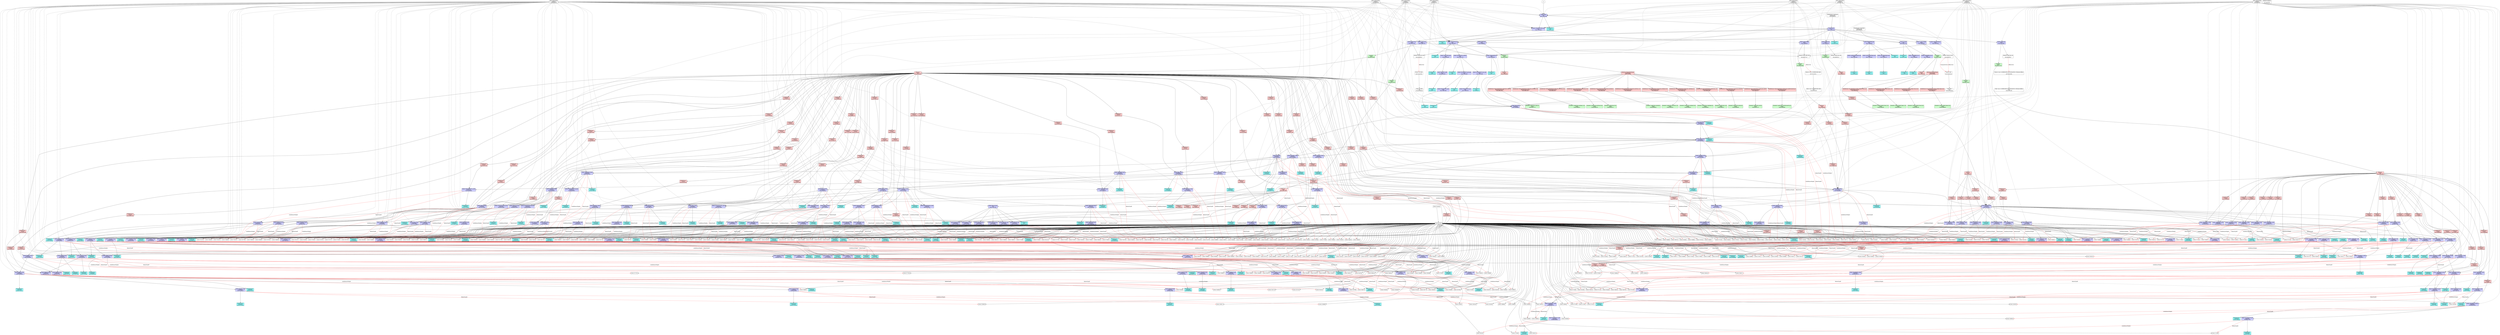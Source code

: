 digraph "../testfiles/naka.fbx" {
	graph [
		ranksep="2.5"
	]
	node [
		shape="box"
	]
	0
	942769200256 [label="Texture::file1\n\n942769200256"]
	942769202656 [label="Texture::sisA_13_MODELONLY_polySurface82SG1_Flattened_Diffuse\n\n942769202656"]
	942771111408 [fillcolor="#ffcccc", style="filled", label="SubDeformer::\nCluster\n942771111408"]
	942771112160 [fillcolor="#ffcccc", label="SubDeformer::\nCluster\n942771112160", style="filled"]
	942771113664 [style="filled", fillcolor="#ffcccc", label="SubDeformer::\nCluster\n942771113664"]
	942771117424 [fillcolor="#ffcccc", label="SubDeformer::\nCluster\n942771117424", style="filled"]
	942771118176 [fillcolor="#ffcccc", style="filled", label="SubDeformer::\nCluster\n942771118176"]
	943070463728 [style="filled", label="SubDeformer::\nCluster\n943070463728", fillcolor="#ffcccc"]
	943070464480 [label="SubDeformer::\nCluster\n943070464480", style="filled", fillcolor="#ffcccc"]
	943070465232 [style="filled", fillcolor="#ffcccc", label="SubDeformer::\nCluster\n943070465232"]
	943070465984 [fillcolor="#ffcccc", label="SubDeformer::\nCluster\n943070465984", style="filled"]
	943070466736 [label="SubDeformer::\nCluster\n943070466736", style="filled", fillcolor="#ffcccc"]
	943070467488 [fillcolor="#ffcccc", label="SubDeformer::\nCluster\n943070467488", style="filled"]
	943070468240 [style="filled", fillcolor="#ffcccc", label="SubDeformer::\nCluster\n943070468240"]
	943070468992 [fillcolor="#ffcccc", style="filled", label="SubDeformer::\nCluster\n943070468992"]
	943070469744 [label="SubDeformer::\nCluster\n943070469744", style="filled", fillcolor="#ffcccc"]
	943070470496 [label="SubDeformer::\nCluster\n943070470496", fillcolor="#ffcccc", style="filled"]
	943070471248 [fillcolor="#ffcccc", label="SubDeformer::\nCluster\n943070471248", style="filled"]
	943070472000 [fillcolor="#ffcccc", label="SubDeformer::\nCluster\n943070472000", style="filled"]
	943070472752 [label="SubDeformer::\nCluster\n943070472752", style="filled", fillcolor="#ffcccc"]
	943070473504 [fillcolor="#ffcccc", style="filled", label="SubDeformer::\nCluster\n943070473504"]
	943070474256 [style="filled", label="SubDeformer::\nCluster\n943070474256", fillcolor="#ffcccc"]
	943070475008 [label="SubDeformer::\nCluster\n943070475008", style="filled", fillcolor="#ffcccc"]
	943070475760 [fillcolor="#ffcccc", label="SubDeformer::\nCluster\n943070475760", style="filled"]
	943070476512 [label="SubDeformer::\nCluster\n943070476512", fillcolor="#ffcccc", style="filled"]
	943070477264 [fillcolor="#ffcccc", label="SubDeformer::\nCluster\n943070477264", style="filled"]
	943070478016 [label="SubDeformer::\nCluster\n943070478016", fillcolor="#ffcccc", style="filled"]
	943070478768 [fillcolor="#ffcccc", label="SubDeformer::\nCluster\n943070478768", style="filled"]
	943135889168 [fillcolor="#ffcccc", style="filled", label="SubDeformer::\nCluster\n943135889168"]
	943135889920 [label="SubDeformer::\nCluster\n943135889920", style="filled", fillcolor="#ffcccc"]
	943135890672 [style="filled", fillcolor="#ffcccc", label="SubDeformer::\nCluster\n943135890672"]
	943135891424 [style="filled", label="SubDeformer::\nCluster\n943135891424", fillcolor="#ffcccc"]
	943135892176 [fillcolor="#ffcccc", style="filled", label="SubDeformer::\nCluster\n943135892176"]
	943135892928 [style="filled", fillcolor="#ffcccc", label="SubDeformer::\nCluster\n943135892928"]
	943135893680 [style="filled", fillcolor="#ffcccc", label="SubDeformer::\nCluster\n943135893680"]
	943135894432 [style="filled", fillcolor="#ffcccc", label="SubDeformer::\nCluster\n943135894432"]
	943135895184 [label="SubDeformer::\nCluster\n943135895184", style="filled", fillcolor="#ffcccc"]
	943135895936 [style="filled", label="SubDeformer::\nCluster\n943135895936", fillcolor="#ffcccc"]
	943135896688 [fillcolor="#ffcccc", style="filled", label="SubDeformer::\nCluster\n943135896688"]
	943135897440 [label="SubDeformer::\nCluster\n943135897440", fillcolor="#ffcccc", style="filled"]
	943135898192 [fillcolor="#ffcccc", label="SubDeformer::\nCluster\n943135898192", style="filled"]
	943135898944 [fillcolor="#ffcccc", style="filled", label="SubDeformer::\nCluster\n943135898944"]
	943135899696 [label="SubDeformer::\nCluster\n943135899696", style="filled", fillcolor="#ffcccc"]
	943135900448 [fillcolor="#ffcccc", style="filled", label="SubDeformer::\nCluster\n943135900448"]
	943135901200 [fillcolor="#ffcccc", label="SubDeformer::\nCluster\n943135901200", style="filled"]
	943135901952 [fillcolor="#ffcccc", style="filled", label="SubDeformer::\nCluster\n943135901952"]
	943135902704 [label="SubDeformer::\nCluster\n943135902704", fillcolor="#ffcccc", style="filled"]
	943135903456 [label="SubDeformer::\nCluster\n943135903456", fillcolor="#ffcccc", style="filled"]
	943135904208 [label="SubDeformer::\nCluster\n943135904208", fillcolor="#ffcccc", style="filled"]
	943161528256 [style="filled", label="SubDeformer::\nCluster\n943161528256", fillcolor="#ffcccc"]
	943161529008 [style="filled", label="SubDeformer::\nCluster\n943161529008", fillcolor="#ffcccc"]
	943161529760 [style="filled", fillcolor="#ffcccc", label="SubDeformer::\nCluster\n943161529760"]
	943161530512 [label="SubDeformer::\nCluster\n943161530512", fillcolor="#ffcccc", style="filled"]
	943161532768 [style="filled", label="SubDeformer::\nCluster\n943161532768", fillcolor="#ffcccc"]
	943161533520 [fillcolor="#ffcccc", style="filled", label="SubDeformer::\nCluster\n943161533520"]
	943161534272 [style="filled", label="SubDeformer::\nCluster\n943161534272", fillcolor="#ffcccc"]
	943161535024 [label="SubDeformer::\nCluster\n943161535024", style="filled", fillcolor="#ffcccc"]
	943161536528 [fillcolor="#ffcccc", label="SubDeformer::\nCluster\n943161536528", style="filled"]
	943161537280 [fillcolor="#ffcccc", label="SubDeformer::\nCluster\n943161537280", style="filled"]
	943161538032 [fillcolor="#ffcccc", label="SubDeformer::\nCluster\n943161538032", style="filled"]
	943161538784 [style="filled", label="SubDeformer::\nCluster\n943161538784", fillcolor="#ffcccc"]
	943161539536 [label="SubDeformer::\nCluster\n943161539536", style="filled", fillcolor="#ffcccc"]
	943161541040 [style="filled", fillcolor="#ffcccc", label="SubDeformer::\nCluster\n943161541040"]
	943161541792 [fillcolor="#ffcccc", label="SubDeformer::\nCluster\n943161541792", style="filled"]
	943161542544 [style="filled", label="SubDeformer::\nCluster\n943161542544", fillcolor="#ffcccc"]
	943164949328 [style="filled", fillcolor="#ffcccc", label="SubDeformer::\nCluster\n943164949328"]
	943164950080 [label="SubDeformer::\nCluster\n943164950080", style="filled", fillcolor="#ffcccc"]
	943164950832 [label="SubDeformer::\nCluster\n943164950832", style="filled", fillcolor="#ffcccc"]
	943164951584 [label="SubDeformer::\nCluster\n943164951584", style="filled", fillcolor="#ffcccc"]
	943164954592 [style="filled", fillcolor="#ffcccc", label="SubDeformer::\nCluster\n943164954592"]
	943164956096 [style="filled", fillcolor="#ffcccc", label="SubDeformer::\nCluster\n943164956096"]
	943164957600 [style="filled", fillcolor="#ffcccc", label="SubDeformer::\nCluster\n943164957600"]
	943164958352 [fillcolor="#ffcccc", label="SubDeformer::\nCluster\n943164958352", style="filled"]
	943164959104 [style="filled", fillcolor="#ffcccc", label="SubDeformer::\nCluster\n943164959104"]
	943164959856 [style="filled", fillcolor="#ffcccc", label="SubDeformer::\nCluster\n943164959856"]
	943164960608 [label="SubDeformer::\nCluster\n943164960608", fillcolor="#ffcccc", style="filled"]
	943164961360 [label="SubDeformer::\nCluster\n943164961360", fillcolor="#ffcccc", style="filled"]
	943164962112 [style="filled", label="SubDeformer::\nCluster\n943164962112", fillcolor="#ffcccc"]
	943164965072 [fillcolor="#ffcccc", label="SubDeformer::\nCluster\n943164965072", style="filled"]
	943164965824 [label="SubDeformer::\nCluster\n943164965824", fillcolor="#ffcccc", style="filled"]
	943164966576 [label="SubDeformer::\nCluster\n943164966576", fillcolor="#ffcccc", style="filled"]
	943164967328 [style="filled", label="SubDeformer::\nCluster\n943164967328", fillcolor="#ffcccc"]
	943164968080 [style="filled", label="SubDeformer::\nCluster\n943164968080", fillcolor="#ffcccc"]
	943164968832 [label="SubDeformer::\nCluster\n943164968832", style="filled", fillcolor="#ffcccc"]
	943164969584 [style="filled", fillcolor="#ffcccc", label="SubDeformer::\nCluster\n943164969584"]
	943164970336 [style="filled", label="SubDeformer::\nCluster\n943164970336", fillcolor="#ffcccc"]
	943164971088 [fillcolor="#ffcccc", label="SubDeformer::\nCluster\n943164971088", style="filled"]
	943164971840 [fillcolor="#ffcccc", label="SubDeformer::\nCluster\n943164971840", style="filled"]
	943164972592 [label="SubDeformer::\nCluster\n943164972592", style="filled", fillcolor="#ffcccc"]
	943164973344 [label="SubDeformer::\nCluster\n943164973344", fillcolor="#ffcccc", style="filled"]
	943164974096 [fillcolor="#ffcccc", label="SubDeformer::\nCluster\n943164974096", style="filled"]
	943164974848 [label="SubDeformer::\nCluster\n943164974848", style="filled", fillcolor="#ffcccc"]
	943164975600 [style="filled", label="SubDeformer::\nCluster\n943164975600", fillcolor="#ffcccc"]
	943164976352 [fillcolor="#ffcccc", label="SubDeformer::\nCluster\n943164976352", style="filled"]
	943164977104 [style="filled", fillcolor="#ffcccc", label="SubDeformer::\nCluster\n943164977104"]
	943164977856 [label="SubDeformer::\nCluster\n943164977856", style="filled", fillcolor="#ffcccc"]
	943164978608 [style="filled", label="SubDeformer::\nCluster\n943164978608", fillcolor="#ffcccc"]
	943164979360 [fillcolor="#ffcccc", style="filled", label="SubDeformer::\nCluster\n943164979360"]
	943164980112 [style="filled", fillcolor="#ffcccc", label="SubDeformer::\nCluster\n943164980112"]
	943168388352 [label="Material::naka_face_shd\n\n943168388352"]
	943168397152 [label="Material::naka_cloth_shd\n\n943168397152"]
	943168398352 [label="Material::naka_hair_sjd\n\n943168398352"]
	943168398752 [label="Material::naka_eye_shd\n\n943168398752"]
	943168399152 [label="Material::naka_nose_shd\n\n943168399152"]
	943168405952 [label="Material::lambert1\n\n943168405952"]
	943272664320 [style="filled", label="Model::model_line\nMesh\n943272664320", fillcolor="#ccccff"]
	943272666640 [fillcolor="#ccccff", style="filled", label="Model::GlobalAllRot_loc_L\nNull\n943272666640"]
	943272668960 [style="filled", fillcolor="#ccccff", label="Model::GlobalAllRot_loc_R\nNull\n943272668960"]
	943272671280 [fillcolor="#ccccff", style="filled", label="Model::model_brow\nMesh\n943272671280"]
	943272673600 [fillcolor="#ccccff", style="filled", label="Model::model_hair\nMesh\n943272673600"]
	943272675920 [label="Model::model_Headdress\nMesh\n943272675920", fillcolor="#ccccff", style="filled"]
	943272678240 [fillcolor="#ccccff", style="filled", label="Model::model\nNull\n943272678240"]
	943272680560 [fillcolor="#ccccff", style="filled", label="Model::model_ribbon\nMesh\n943272680560"]
	943272682880 [label="Model::model_eyeball\nMesh\n943272682880", style="filled", fillcolor="#ccccff"]
	943272687520 [fillcolor="#ccccff", label="Model::model_body\nMesh\n943272687520", style="filled"]
	943272689840 [fillcolor="#ccccff", label="Model::model_face\nMesh\n943272689840", style="filled"]
	943272692160 [fillcolor="#ccccff", style="filled", label="Model::eyeBall_blendshape_grp\nNull\n943272692160"]
	943272694480 [label="Model::mouth_blendshape_grp\nNull\n943272694480", style="filled", fillcolor="#ccccff"]
	943272696800 [fillcolor="#ccccff", label="Model::Blendshape_grp\nNull\n943272696800", style="filled"]
	943272699120 [fillcolor="#ccccff", style="filled", label="Model::eyes_blendshape_grp\nNull\n943272699120"]
	943273810848 [style="filled", fillcolor="#ccccff", label="Model::MasterController_grp\nNull\n943273810848"]
	943273824768 [style="filled", label="Model::Naka\nNull\n943273824768", fillcolor="#ccccff"]
	943273827088 [label="Model::ForeArmTwist_ng_L_grp\nNull\n943273827088", fillcolor="#ccccff", style="filled"]
	943273829408 [label="Model::ForeArmTwist_ng_R_grp\nNull\n943273829408", fillcolor="#ccccff", style="filled"]
	943273831728 [label="Model::ForeArmTwist_nullGrp\nNull\n943273831728", fillcolor="#ccccff", style="filled"]
	943273834048 [fillcolor="#ccccff", style="filled", label="Model::Hip_bind\nLimbNode\n943273834048"]
	943273836368 [label="Model::SkirtFrontA_bind\nLimbNode\n943273836368", style="filled", fillcolor="#ccccff"]
	943273838688 [label="Model::Root_bind\nLimbNode\n943273838688", fillcolor="#ccccff", style="filled"]
	943273841008 [label="Model::DONOTTOUCH\nNull\n943273841008", fillcolor="#ccccff", style="filled"]
	943273843328 [label="Model::ForeArmTwist_ng_L\nNull\n943273843328", style="filled", fillcolor="#ccccff"]
	943273845648 [label="Model::SkinningJoints\nNull\n943273845648", style="filled", fillcolor="#ccccff"]
	943273847968 [label="Model::ForeArmTwist_ng_R\nNull\n943273847968", fillcolor="#ccccff", style="filled"]
	943273850288 [style="filled", fillcolor="#ccccff", label="Model::SkirtB_R_end\nLimbNode\n943273850288"]
	943273852608 [fillcolor="#ccccff", label="Model::Hip_L_bind\nLimbNode\n943273852608", style="filled"]
	943273854928 [label="Model::SkirtB_L_end\nLimbNode\n943273854928", style="filled", fillcolor="#ccccff"]
	943273857248 [label="Model::SkirtA_R_bind\nLimbNode\n943273857248", style="filled", fillcolor="#ccccff"]
	943273859568 [label="Model::SkirtA_L_bind\nLimbNode\n943273859568", fillcolor="#ccccff", style="filled"]
	943273861888 [label="Model::SkirtBackA_bind\nLimbNode\n943273861888", style="filled", fillcolor="#ccccff"]
	943273864208 [label="Model::SkirtFrontB_end\nLimbNode\n943273864208", style="filled", fillcolor="#ccccff"]
	943273866528 [fillcolor="#ccccff", label="Model::SkirtBackB_bind\nLimbNode\n943273866528", style="filled"]
	943273868848 [label="Model::KneeCapB_L_end\nLimbNode\n943273868848", fillcolor="#ccccff", style="filled"]
	943273871168 [fillcolor="#ccccff", style="filled", label="Model::Hip_R_bind\nLimbNode\n943273871168"]
	943273873488 [fillcolor="#ccccff", style="filled", label="Model::KneeCapA_L_bind\nLimbNode\n943273873488"]
	943273875808 [style="filled", label="Model::Toe_L_bind\nLimbNode\n943273875808", fillcolor="#ccccff"]
	943273878128 [label="Model::Foot_L_bind\nLimbNode\n943273878128", style="filled", fillcolor="#ccccff"]
	943273880448 [style="filled", fillcolor="#ccccff", label="Model::ToeEnd_L_end\nLimbNode\n943273880448"]
	943273882768 [label="Model::Knee_L_bind\nLimbNode\n943273882768", fillcolor="#ccccff", style="filled"]
	943273885088 [label="Model::HipTwist_L_bind\nLimbNode\n943273885088", style="filled", fillcolor="#ccccff"]
	943273887408 [label="Model::Toe_R_bind\nLimbNode\n943273887408", fillcolor="#ccccff", style="filled"]
	943273889728 [label="Model::Foot_R_bind\nLimbNode\n943273889728", style="filled", fillcolor="#ccccff"]
	943273892048 [fillcolor="#ccccff", label="Model::Knee_R_bind\nLimbNode\n943273892048", style="filled"]
	943273894368 [style="filled", label="Model::Chest_bind\nLimbNode\n943273894368", fillcolor="#ccccff"]
	943273896688 [fillcolor="#ccccff", style="filled", label="Model::Neck_bind\nLimbNode\n943273896688"]
	943273899008 [style="filled", fillcolor="#ccccff", label="Model::KneeCapB_R_end\nLimbNode\n943273899008"]
	943273901328 [label="Model::ToeEnd_R_end\nLimbNode\n943273901328", fillcolor="#ccccff", style="filled"]
	943273903648 [label="Model::KneeCapA_R_bind\nLimbNode\n943273903648", style="filled", fillcolor="#ccccff"]
	943273905968 [fillcolor="#ccccff", label="Model::HipTwist_R_bind\nLimbNode\n943273905968", style="filled"]
	943273908288 [label="Model::Abs_bind\nLimbNode\n943273908288", fillcolor="#ccccff", style="filled"]
	943273910608 [fillcolor="#ccccff", style="filled", label="Model::NeckBase_bind\nLimbNode\n943273910608"]
	943273912928 [fillcolor="#ccccff", style="filled", label="Model::DogEarA_R_bind\nLimbNode\n943273912928"]
	943273915248 [label="Model::DogEarB_L_end\nLimbNode\n943273915248", style="filled", fillcolor="#ccccff"]
	943273917568 [label="Model::HeadEarB_R_end\nLimbNode\n943273917568", style="filled", fillcolor="#ccccff"]
	943273919888 [fillcolor="#ccccff", label="Model::Head_bind\nLimbNode\n943273919888", style="filled"]
	943273924528 [style="filled", fillcolor="#ccccff", label="Model::HeadTop_bind\nLimbNode\n943273924528"]
	943273926848 [style="filled", fillcolor="#ccccff", label="Model::DogEarA_L_bind\nLimbNode\n943273926848"]
	943273929168 [style="filled", fillcolor="#ccccff", label="Model::DogEarB_R_end\nLimbNode\n943273929168"]
	943273931488 [fillcolor="#ccccff", style="filled", label="Model::HeadEarA_R_bind\nLimbNode\n943273931488"]
	943347531712 [label="SubDeformer::\nCluster\n943347531712", style="filled", fillcolor="#ffcccc"]
	943347532464 [label="SubDeformer::\nCluster\n943347532464", fillcolor="#ffcccc", style="filled"]
	943347533216 [label="SubDeformer::\nCluster\n943347533216", fillcolor="#ffcccc", style="filled"]
	943347533968 [label="SubDeformer::\nCluster\n943347533968", style="filled", fillcolor="#ffcccc"]
	943347534720 [fillcolor="#ffcccc", label="SubDeformer::\nCluster\n943347534720", style="filled"]
	943347535472 [fillcolor="#ffcccc", style="filled", label="SubDeformer::\nCluster\n943347535472"]
	943347536224 [fillcolor="#ffcccc", label="SubDeformer::\nCluster\n943347536224", style="filled"]
	943347536976 [label="SubDeformer::\nCluster\n943347536976", style="filled", fillcolor="#ffcccc"]
	943347537728 [label="SubDeformer::\nCluster\n943347537728", fillcolor="#ffcccc", style="filled"]
	943347538480 [fillcolor="#ffcccc", style="filled", label="SubDeformer::\nCluster\n943347538480"]
	943347539232 [label="SubDeformer::\nCluster\n943347539232", style="filled", fillcolor="#ffcccc"]
	943347539984 [fillcolor="#ffcccc", label="SubDeformer::\nCluster\n943347539984", style="filled"]
	943347540736 [style="filled", fillcolor="#ffcccc", label="SubDeformer::\nCluster\n943347540736"]
	943347541488 [label="SubDeformer::\nCluster\n943347541488", style="filled", fillcolor="#ffcccc"]
	943347542240 [label="SubDeformer::\nCluster\n943347542240", fillcolor="#ffcccc", style="filled"]
	943347542992 [label="SubDeformer::\nCluster\n943347542992", style="filled", fillcolor="#ffcccc"]
	943347543744 [fillcolor="#ffcccc", label="SubDeformer::\nCluster\n943347543744", style="filled"]
	943347544496 [label="SubDeformer::\nCluster\n943347544496", fillcolor="#ffcccc", style="filled"]
	943347545248 [style="filled", label="SubDeformer::\nCluster\n943347545248", fillcolor="#ffcccc"]
	943347546000 [style="filled", label="SubDeformer::\nCluster\n943347546000", fillcolor="#ffcccc"]
	943347546752 [label="SubDeformer::\nCluster\n943347546752", fillcolor="#ffcccc", style="filled"]
	943371485744 [label="Model::Earing_L_bind\nLimbNode\n943371485744", style="filled", fillcolor="#ccccff"]
	943371488064 [fillcolor="#ccccff", style="filled", label="Model::Earing_R_bind\nLimbNode\n943371488064"]
	943371490384 [style="filled", fillcolor="#ccccff", label="Model::PonyTailD_R_bind\nLimbNode\n943371490384"]
	943371492704 [fillcolor="#ccccff", style="filled", label="Model::PonyTailE_R_end\nLimbNode\n943371492704"]
	943371495024 [fillcolor="#ccccff", label="Model::Earing_L_end\nLimbNode\n943371495024", style="filled"]
	943371497344 [style="filled", label="Model::Brow_all_grp\nNull\n943371497344", fillcolor="#ccccff"]
	943371499664 [fillcolor="#ccccff", style="filled", label="Model::TeethTop_tj\nLimbNode\n943371499664"]
	943371501984 [style="filled", fillcolor="#ccccff", label="Model::Earing_R_end\nLimbNode\n943371501984"]
	943371504304 [fillcolor="#ccccff", label="Model::ribbonA_L_bind\nLimbNode\n943371504304", style="filled"]
	943371506624 [style="filled", label="Model::brow_N_R_fcl\nLimbNode\n943371506624", fillcolor="#ccccff"]
	943371508944 [fillcolor="#ccccff", label="Model::brow_M_L_fcl\nLimbNode\n943371508944", style="filled"]
	943371511264 [fillcolor="#ccccff", label="Model::brow_N_L_fcl\nLimbNode\n943371511264", style="filled"]
	943371513584 [style="filled", label="Model::brow_F_L_fcl\nLimbNode\n943371513584", fillcolor="#ccccff"]
	943371515904 [fillcolor="#ccccff", style="filled", label="Model::brow_M_R_fcl\nLimbNode\n943371515904"]
	943371518224 [style="filled", label="Model::brow_F_R_fcl\nLimbNode\n943371518224", fillcolor="#ccccff"]
	943371520544 [label="Model::ribbonB_L_end\nLimbNode\n943371520544", style="filled", fillcolor="#ccccff"]
	943371522864 [label="Model::ForeArm_L_bind\nLimbNode\n943371522864", style="filled", fillcolor="#ccccff"]
	943371525184 [fillcolor="#ccccff", style="filled", label="Model::IndexA_L_bind\nLimbNode\n943371525184"]
	943371527504 [style="filled", label="Model::IndexC_L_bind\nLimbNode\n943371527504", fillcolor="#ccccff"]
	943371529824 [fillcolor="#ccccff", label="Model::ribbonA_R_bind\nLimbNode\n943371529824", style="filled"]
	943371532144 [style="filled", fillcolor="#ccccff", label="Model::UpperArm_L_bind\nLimbNode\n943371532144"]
	943371534464 [label="Model::Shoulder_L_bind\nLimbNode\n943371534464", style="filled", fillcolor="#ccccff"]
	943371536784 [style="filled", fillcolor="#ccccff", label="Model::ribbonB_R_end\nLimbNode\n943371536784"]
	943371539104 [fillcolor="#ccccff", style="filled", label="Model::Hand_L_bind\nLimbNode\n943371539104"]
	943371541424 [style="filled", fillcolor="#ccccff", label="Model::IndexB_L_bind\nLimbNode\n943371541424"]
	943371543744 [fillcolor="#ccccff", label="Model::IndexD_L_end\nLimbNode\n943371543744", style="filled"]
	943371546064 [fillcolor="#ccccff", label="Model::MiddleA_L_bind\nLimbNode\n943371546064", style="filled"]
	943371548384 [style="filled", fillcolor="#ccccff", label="Model::MiddleB_L_bind\nLimbNode\n943371548384"]
	943371550704 [style="filled", fillcolor="#ccccff", label="Model::MiddleC_L_bind\nLimbNode\n943371550704"]
	943379279968 [label="Model::Curl_L_bind\nLimbNode\n943379279968", fillcolor="#ccccff", style="filled"]
	943379282288 [fillcolor="#ccccff", label="Model::RingA_L_bind\nLimbNode\n943379282288", style="filled"]
	943379284608 [label="Model::PinkyB_L_bind\nLimbNode\n943379284608", style="filled", fillcolor="#ccccff"]
	943379286928 [label="Model::MiddleD_L_end\nLimbNode\n943379286928", fillcolor="#ccccff", style="filled"]
	943379289248 [label="Model::PinkyA_L_bind\nLimbNode\n943379289248", style="filled", fillcolor="#ccccff"]
	943379291568 [style="filled", fillcolor="#ccccff", label="Model::ThumbB_L_bind\nLimbNode\n943379291568"]
	943379293888 [style="filled", label="Model::RingB_L_bind\nLimbNode\n943379293888", fillcolor="#ccccff"]
	943379296208 [fillcolor="#ccccff", style="filled", label="Model::RingC_L_bind\nLimbNode\n943379296208"]
	943379298528 [style="filled", label="Model::RingrD_L_end\nLimbNode\n943379298528", fillcolor="#ccccff"]
	943379300848 [label="Model::PinkyC_L_bind\nLimbNode\n943379300848", style="filled", fillcolor="#ccccff"]
	943379303168 [label="Model::PinkyD_L_end\nLimbNode\n943379303168", fillcolor="#ccccff", style="filled"]
	943379305488 [label="Model::ThumbA_L_bind\nLimbNode\n943379305488", fillcolor="#ccccff", style="filled"]
	943379307808 [fillcolor="#ccccff", label="Model::ThumbC_L_bind\nLimbNode\n943379307808", style="filled"]
	943379310128 [fillcolor="#ccccff", label="Model::ForeArmTwistA_L_bind\nLimbNode\n943379310128", style="filled"]
	943379312448 [fillcolor="#ccccff", style="filled", label="Model::Shoulder_R_bind\nLimbNode\n943379312448"]
	943379314768 [style="filled", label="Model::ElbowB_L_end\nLimbNode\n943379314768", fillcolor="#ccccff"]
	943379317088 [label="Model::ForeArmTwistB_L_bind\nLimbNode\n943379317088", fillcolor="#ccccff", style="filled"]
	943379319408 [label="Model::ThumbD_L_end\nLimbNode\n943379319408", style="filled", fillcolor="#ccccff"]
	943379321728 [label="Model::Loc_grp\nNull\n943379321728", style="filled", fillcolor="#ccccff"]
	943379324048 [style="filled", label="Model::ElbowA_L_bind\nLimbNode\n943379324048", fillcolor="#ccccff"]
	943379326368 [fillcolor="#ccccff", label="Model::UpperArmTwist_L_bind\nLimbNode\n943379326368", style="filled"]
	943379328688 [style="filled", label="Model::IndexC_R_bind\nLimbNode\n943379328688", fillcolor="#ccccff"]
	943379331008 [fillcolor="#ccccff", style="filled", label="Model::IndexD_R_end\nLimbNode\n943379331008"]
	943379333328 [label="Model::UpperArm_R_bind\nLimbNode\n943379333328", style="filled", fillcolor="#ccccff"]
	943379335648 [style="filled", label="Model::ForeArm_R_bind\nLimbNode\n943379335648", fillcolor="#ccccff"]
	943379337968 [style="filled", label="Model::Hand_R_bind\nLimbNode\n943379337968", fillcolor="#ccccff"]
	943379340288 [fillcolor="#ccccff", style="filled", label="Model::IndexA_R_bind\nLimbNode\n943379340288"]
	943379342608 [style="filled", label="Model::IndexB_R_bind\nLimbNode\n943379342608", fillcolor="#ccccff"]
	943384003584 [style="filled", label="NodeAttribute::\nNull\n943384003584", fillcolor="#99ffff"]
	943384005696 [style="filled", fillcolor="#99ffff", label="NodeAttribute::\nNull\n943384005696"]
	943384005872 [style="filled", label="NodeAttribute::\nNull\n943384005872", fillcolor="#99ffff"]
	943384006928 [fillcolor="#99ffff", style="filled", label="NodeAttribute::\nNull\n943384006928"]
	943384007104 [style="filled", label="NodeAttribute::\nNull\n943384007104", fillcolor="#99ffff"]
	943384010976 [style="filled", fillcolor="#99ffff", label="NodeAttribute::\nNull\n943384010976"]
	943384011328 [label="NodeAttribute::\nNull\n943384011328", style="filled", fillcolor="#99ffff"]
	943384013264 [label="NodeAttribute::\nNull\n943384013264", fillcolor="#99ffff", style="filled"]
	943384013616 [style="filled", label="NodeAttribute::\nNull\n943384013616", fillcolor="#99ffff"]
	943384014496 [label="NodeAttribute::\nNull\n943384014496", style="filled", fillcolor="#99ffff"]
	943384017312 [fillcolor="#99ffff", style="filled", label="NodeAttribute::\nNull\n943384017312"]
	943384018368 [label="NodeAttribute::\nNull\n943384018368", fillcolor="#99ffff", style="filled"]
	943384019248 [label="NodeAttribute::\nNull\n943384019248", style="filled", fillcolor="#99ffff"]
	943384019600 [style="filled", fillcolor="#99ffff", label="NodeAttribute::\nNull\n943384019600"]
	943384019952 [style="filled", fillcolor="#99ffff", label="NodeAttribute::\nNull\n943384019952"]
	943384020480 [style="filled", fillcolor="#99ffff", label="NodeAttribute::\nNull\n943384020480"]
	943384038080 [label="NodeAttribute::\nNull\n943384038080", fillcolor="#99ffff", style="filled"]
	943384040720 [label="NodeAttribute::\nNull\n943384040720", style="filled", fillcolor="#99ffff"]
	943384043184 [fillcolor="#99ffff", style="filled", label="NodeAttribute::\nNull\n943384043184"]
	943384043360 [label="Pose::skinCluster1\nBindPose\n943384043360"]
	943384043536 [label="Pose::skinCluster2\nBindPose\n943384043536"]
	943384045120 [label="Pose::skinCluster3\nBindPose\n943384045120"]
	943384046000 [label="NodeAttribute::\nNull\n943384046000", style="filled", fillcolor="#99ffff"]
	943384046528 [label="Pose::skinCluster4\nBindPose\n943384046528"]
	943386100880 [label="Geometry::\nMesh\n943386100880", style="filled", fillcolor="#ccffcc"]
	943386103440 [label="Geometry::\nMesh\n943386103440", style="filled", fillcolor="#ccffcc"]
	943386105488 [style="filled", label="Geometry::\nMesh\n943386105488", fillcolor="#ccffcc"]
	943386109584 [style="filled", fillcolor="#ccffcc", label="Geometry::\nMesh\n943386109584"]
	943386111632 [style="filled", label="Geometry::\nMesh\n943386111632", fillcolor="#ccffcc"]
	943386112144 [label="Geometry::\nMesh\n943386112144", style="filled", fillcolor="#ccffcc"]
	943386113168 [fillcolor="#ccffcc", label="Geometry::\nMesh\n943386113168", style="filled"]
	943386116240 [label="Geometry::\nMesh\n943386116240", fillcolor="#ccffcc", style="filled"]
	943407356496 [fillcolor="#ffcccc", label="Deformer::Facial_blendshape\nBlendShape\n943407356496", style="filled"]
	943407363984 [style="filled", fillcolor="#ffcccc", label="Deformer::Iris_blendshape\nBlendShape\n943407363984"]
	943410778448 [fillcolor="#99ffff", style="filled", label="NodeAttribute::\nLimbNode\n943410778448"]
	943410778640 [label="NodeAttribute::\nLimbNode\n943410778640", style="filled", fillcolor="#99ffff"]
	943410778832 [style="filled", fillcolor="#99ffff", label="NodeAttribute::\nLimbNode\n943410778832"]
	943410779024 [label="NodeAttribute::\nLimbNode\n943410779024", style="filled", fillcolor="#99ffff"]
	943410779216 [style="filled", fillcolor="#99ffff", label="NodeAttribute::\nLimbNode\n943410779216"]
	943410779600 [fillcolor="#99ffff", style="filled", label="NodeAttribute::\nLimbNode\n943410779600"]
	943410779984 [label="NodeAttribute::\nLimbNode\n943410779984", style="filled", fillcolor="#99ffff"]
	943410780176 [label="NodeAttribute::\nLimbNode\n943410780176", style="filled", fillcolor="#99ffff"]
	943410780368 [style="filled", label="NodeAttribute::\nLimbNode\n943410780368", fillcolor="#99ffff"]
	943410780560 [label="NodeAttribute::\nLimbNode\n943410780560", style="filled", fillcolor="#99ffff"]
	943410780752 [label="NodeAttribute::\nLimbNode\n943410780752", fillcolor="#99ffff", style="filled"]
	943410781328 [label="NodeAttribute::\nLimbNode\n943410781328", style="filled", fillcolor="#99ffff"]
	943410781520 [label="NodeAttribute::\nLimbNode\n943410781520", style="filled", fillcolor="#99ffff"]
	943410781904 [style="filled", fillcolor="#99ffff", label="NodeAttribute::\nLimbNode\n943410781904"]
	943410782096 [style="filled", label="NodeAttribute::\nLimbNode\n943410782096", fillcolor="#99ffff"]
	943410782288 [fillcolor="#99ffff", style="filled", label="NodeAttribute::\nLimbNode\n943410782288"]
	943410782480 [fillcolor="#99ffff", style="filled", label="NodeAttribute::\nLimbNode\n943410782480"]
	943410782672 [fillcolor="#99ffff", label="NodeAttribute::\nLimbNode\n943410782672", style="filled"]
	943410782864 [style="filled", label="NodeAttribute::\nLimbNode\n943410782864", fillcolor="#99ffff"]
	943410783248 [style="filled", fillcolor="#99ffff", label="NodeAttribute::\nLimbNode\n943410783248"]
	943410783440 [label="NodeAttribute::\nLimbNode\n943410783440", style="filled", fillcolor="#99ffff"]
	943410783632 [fillcolor="#99ffff", style="filled", label="NodeAttribute::\nLimbNode\n943410783632"]
	943410783824 [style="filled", label="NodeAttribute::\nLimbNode\n943410783824", fillcolor="#99ffff"]
	943410784208 [label="NodeAttribute::\nLimbNode\n943410784208", style="filled", fillcolor="#99ffff"]
	943410784400 [style="filled", fillcolor="#99ffff", label="NodeAttribute::\nLimbNode\n943410784400"]
	943410784592 [label="NodeAttribute::\nLimbNode\n943410784592", style="filled", fillcolor="#99ffff"]
	943410784976 [style="filled", label="NodeAttribute::\nLimbNode\n943410784976", fillcolor="#99ffff"]
	943410785360 [label="NodeAttribute::\nLimbNode\n943410785360", style="filled", fillcolor="#99ffff"]
	943410785552 [style="filled", label="NodeAttribute::\nLimbNode\n943410785552", fillcolor="#99ffff"]
	943410785744 [label="NodeAttribute::\nLimbNode\n943410785744", style="filled", fillcolor="#99ffff"]
	943410785936 [label="NodeAttribute::\nLimbNode\n943410785936", fillcolor="#99ffff", style="filled"]
	943410786320 [fillcolor="#99ffff", label="NodeAttribute::\nLimbNode\n943410786320", style="filled"]
	943410786512 [fillcolor="#99ffff", style="filled", label="NodeAttribute::\nLimbNode\n943410786512"]
	943410786704 [style="filled", fillcolor="#99ffff", label="NodeAttribute::\nLimbNode\n943410786704"]
	943410787088 [fillcolor="#99ffff", label="NodeAttribute::\nLimbNode\n943410787088", style="filled"]
	943410787472 [style="filled", label="NodeAttribute::\nLimbNode\n943410787472", fillcolor="#99ffff"]
	943410787856 [label="NodeAttribute::\nLimbNode\n943410787856", style="filled", fillcolor="#99ffff"]
	943410788048 [fillcolor="#99ffff", style="filled", label="NodeAttribute::\nLimbNode\n943410788048"]
	943410788624 [label="NodeAttribute::\nLimbNode\n943410788624", style="filled", fillcolor="#99ffff"]
	943410788816 [fillcolor="#99ffff", style="filled", label="NodeAttribute::\nLimbNode\n943410788816"]
	943410789008 [label="NodeAttribute::\nLimbNode\n943410789008", style="filled", fillcolor="#99ffff"]
	943410789200 [style="filled", label="NodeAttribute::\nLimbNode\n943410789200", fillcolor="#99ffff"]
	943410789392 [style="filled", fillcolor="#99ffff", label="NodeAttribute::\nLimbNode\n943410789392"]
	943410789584 [fillcolor="#99ffff", style="filled", label="NodeAttribute::\nLimbNode\n943410789584"]
	943410789776 [style="filled", label="NodeAttribute::\nLimbNode\n943410789776", fillcolor="#99ffff"]
	943410790160 [fillcolor="#99ffff", label="NodeAttribute::\nLimbNode\n943410790160", style="filled"]
	943410790352 [style="filled", label="NodeAttribute::\nLimbNode\n943410790352", fillcolor="#99ffff"]
	943410790544 [fillcolor="#99ffff", label="NodeAttribute::\nLimbNode\n943410790544", style="filled"]
	943410790736 [style="filled", fillcolor="#99ffff", label="NodeAttribute::\nLimbNode\n943410790736"]
	943410791120 [fillcolor="#99ffff", style="filled", label="NodeAttribute::\nLimbNode\n943410791120"]
	943410791312 [style="filled", fillcolor="#99ffff", label="NodeAttribute::\nLimbNode\n943410791312"]
	943410791504 [fillcolor="#99ffff", label="NodeAttribute::\nLimbNode\n943410791504", style="filled"]
	943410791696 [style="filled", label="NodeAttribute::\nLimbNode\n943410791696", fillcolor="#99ffff"]
	943410791888 [style="filled", fillcolor="#99ffff", label="NodeAttribute::\nLimbNode\n943410791888"]
	943410792080 [style="filled", label="NodeAttribute::\nLimbNode\n943410792080", fillcolor="#99ffff"]
	943410792272 [style="filled", fillcolor="#99ffff", label="NodeAttribute::\nLimbNode\n943410792272"]
	943410792464 [label="NodeAttribute::\nLimbNode\n943410792464", fillcolor="#99ffff", style="filled"]
	943410792656 [style="filled", label="NodeAttribute::\nLimbNode\n943410792656", fillcolor="#99ffff"]
	943410792848 [fillcolor="#99ffff", style="filled", label="NodeAttribute::\nLimbNode\n943410792848"]
	943410793232 [fillcolor="#99ffff", label="NodeAttribute::\nLimbNode\n943410793232", style="filled"]
	943410793616 [label="NodeAttribute::\nLimbNode\n943410793616", fillcolor="#99ffff", style="filled"]
	943410794192 [fillcolor="#99ffff", style="filled", label="NodeAttribute::\nLimbNode\n943410794192"]
	943410794384 [style="filled", fillcolor="#99ffff", label="NodeAttribute::\nLimbNode\n943410794384"]
	943410795536 [style="filled", fillcolor="#99ffff", label="NodeAttribute::\nLimbNode\n943410795536"]
	943410795728 [style="filled", fillcolor="#99ffff", label="NodeAttribute::\nLimbNode\n943410795728"]
	943410795920 [fillcolor="#99ffff", label="NodeAttribute::\nLimbNode\n943410795920", style="filled"]
	943410796304 [label="NodeAttribute::\nLimbNode\n943410796304", fillcolor="#99ffff", style="filled"]
	943410796496 [fillcolor="#99ffff", label="NodeAttribute::\nLimbNode\n943410796496", style="filled"]
	943410796688 [fillcolor="#99ffff", label="NodeAttribute::\nLimbNode\n943410796688", style="filled"]
	943410796880 [label="NodeAttribute::\nLimbNode\n943410796880", fillcolor="#99ffff", style="filled"]
	943410797072 [fillcolor="#99ffff", label="NodeAttribute::\nLimbNode\n943410797072", style="filled"]
	943410797264 [style="filled", label="NodeAttribute::\nLimbNode\n943410797264", fillcolor="#99ffff"]
	943410797456 [label="NodeAttribute::\nLimbNode\n943410797456", style="filled", fillcolor="#99ffff"]
	943410797648 [label="NodeAttribute::\nLimbNode\n943410797648", fillcolor="#99ffff", style="filled"]
	943410797840 [label="NodeAttribute::\nLimbNode\n943410797840", fillcolor="#99ffff", style="filled"]
	943410798032 [style="filled", fillcolor="#99ffff", label="NodeAttribute::\nLimbNode\n943410798032"]
	943410798224 [label="NodeAttribute::\nLimbNode\n943410798224", fillcolor="#99ffff", style="filled"]
	943410798416 [style="filled", fillcolor="#99ffff", label="NodeAttribute::\nLimbNode\n943410798416"]
	943410798608 [fillcolor="#99ffff", style="filled", label="NodeAttribute::\nLimbNode\n943410798608"]
	943410798992 [style="filled", fillcolor="#99ffff", label="NodeAttribute::\nLimbNode\n943410798992"]
	943410799184 [style="filled", fillcolor="#99ffff", label="NodeAttribute::\nLimbNode\n943410799184"]
	943410799568 [label="NodeAttribute::\nLimbNode\n943410799568", style="filled", fillcolor="#99ffff"]
	943410799760 [fillcolor="#99ffff", label="NodeAttribute::\nLimbNode\n943410799760", style="filled"]
	943410800336 [label="NodeAttribute::\nLimbNode\n943410800336", style="filled", fillcolor="#99ffff"]
	943410800528 [fillcolor="#99ffff", label="NodeAttribute::\nLimbNode\n943410800528", style="filled"]
	943410800720 [style="filled", label="NodeAttribute::\nLimbNode\n943410800720", fillcolor="#99ffff"]
	943410800912 [style="filled", fillcolor="#99ffff", label="NodeAttribute::\nLimbNode\n943410800912"]
	943410801296 [fillcolor="#99ffff", style="filled", label="NodeAttribute::\nLimbNode\n943410801296"]
	943410801488 [label="NodeAttribute::\nLimbNode\n943410801488", style="filled", fillcolor="#99ffff"]
	943410801680 [label="NodeAttribute::\nLimbNode\n943410801680", style="filled", fillcolor="#99ffff"]
	943410802064 [style="filled", fillcolor="#99ffff", label="NodeAttribute::\nLimbNode\n943410802064"]
	943410802256 [label="NodeAttribute::\nLimbNode\n943410802256", fillcolor="#99ffff", style="filled"]
	943410802640 [fillcolor="#99ffff", style="filled", label="NodeAttribute::\nLimbNode\n943410802640"]
	943410802832 [label="DisplayLayer::Controllers\nDisplayLayer\n943410802832"]
	943410803024 [label="Deformer::\nSkin\n943410803024", fillcolor="#ffcccc", style="filled"]
	943410803216 [label="NodeAttribute::\nLimbNode\n943410803216", style="filled", fillcolor="#99ffff"]
	943410803792 [fillcolor="#99ffff", style="filled", label="NodeAttribute::\nLimbNode\n943410803792"]
	943410806672 [style="filled", label="Deformer::\nSkin\n943410806672", fillcolor="#ffcccc"]
	943410806864 [fillcolor="#ffcccc", label="Deformer::\nSkin\n943410806864", style="filled"]
	943410807248 [fillcolor="#99ffff", style="filled", label="NodeAttribute::\nLimbNode\n943410807248"]
	943410808016 [style="filled", label="NodeAttribute::\nLimbNode\n943410808016", fillcolor="#99ffff"]
	943410808784 [style="filled", label="NodeAttribute::\nLimbNode\n943410808784", fillcolor="#99ffff"]
	943410808976 [style="filled", label="NodeAttribute::\nLimbNode\n943410808976", fillcolor="#99ffff"]
	943410809168 [fillcolor="#99ffff", label="NodeAttribute::\nLimbNode\n943410809168", style="filled"]
	943410809360 [fillcolor="#99ffff", style="filled", label="NodeAttribute::\nLimbNode\n943410809360"]
	943410809552 [label="DisplayLayer::meshLayer\nDisplayLayer\n943410809552"]
	943410809744 [style="filled", label="NodeAttribute::\nLimbNode\n943410809744", fillcolor="#99ffff"]
	943410809936 [fillcolor="#ffcccc", style="filled", label="Deformer::\nSkin\n943410809936"]
	943410810128 [fillcolor="#99ffff", style="filled", label="NodeAttribute::\nLimbNode\n943410810128"]
	943410810512 [label="Deformer::\nSkin\n943410810512", style="filled", fillcolor="#ffcccc"]
	943410810896 [label="Deformer::\nSkin\n943410810896", fillcolor="#ffcccc", style="filled"]
	943410811856 [fillcolor="#ffcccc", label="Deformer::\nSkin\n943410811856", style="filled"]
	943410812240 [style="filled", fillcolor="#99ffff", label="NodeAttribute::\nLimbNode\n943410812240"]
	943410812624 [style="filled", label="NodeAttribute::\nLimbNode\n943410812624", fillcolor="#99ffff"]
	943410813392 [label="Deformer::\nSkin\n943410813392", style="filled", fillcolor="#ffcccc"]
	943410827408 [label="NodeAttribute::\nLimbNode\n943410827408", fillcolor="#99ffff", style="filled"]
	943410827600 [fillcolor="#99ffff", label="NodeAttribute::\nLimbNode\n943410827600", style="filled"]
	943410827792 [label="NodeAttribute::\nLimbNode\n943410827792", style="filled", fillcolor="#99ffff"]
	943410827984 [fillcolor="#99ffff", label="NodeAttribute::\nLimbNode\n943410827984", style="filled"]
	943410828176 [style="filled", label="NodeAttribute::\nLimbNode\n943410828176", fillcolor="#99ffff"]
	943410828368 [style="filled", fillcolor="#99ffff", label="NodeAttribute::\nLimbNode\n943410828368"]
	943410828560 [style="filled", fillcolor="#99ffff", label="NodeAttribute::\nLimbNode\n943410828560"]
	943410828752 [fillcolor="#99ffff", label="NodeAttribute::\nLimbNode\n943410828752", style="filled"]
	943410828944 [fillcolor="#99ffff", style="filled", label="NodeAttribute::\nLimbNode\n943410828944"]
	943410829136 [label="NodeAttribute::\nLimbNode\n943410829136", style="filled", fillcolor="#99ffff"]
	943410830864 [style="filled", fillcolor="#99ffff", label="NodeAttribute::\nLimbNode\n943410830864"]
	943410831056 [label="NodeAttribute::\nLimbNode\n943410831056", fillcolor="#99ffff", style="filled"]
	943410831248 [label="NodeAttribute::\nLimbNode\n943410831248", fillcolor="#99ffff", style="filled"]
	943410832400 [fillcolor="#99ffff", label="NodeAttribute::\nLimbNode\n943410832400", style="filled"]
	943410833168 [label="NodeAttribute::\nLimbNode\n943410833168", fillcolor="#99ffff", style="filled"]
	943410833552 [label="NodeAttribute::\nLimbNode\n943410833552", style="filled", fillcolor="#99ffff"]
	943410834512 [fillcolor="#99ffff", label="NodeAttribute::\nLimbNode\n943410834512", style="filled"]
	943410835088 [label="NodeAttribute::\nLimbNode\n943410835088", style="filled", fillcolor="#99ffff"]
	943410836240 [fillcolor="#99ffff", label="NodeAttribute::\nLimbNode\n943410836240", style="filled"]
	943410838160 [label="NodeAttribute::\nLimbNode\n943410838160", style="filled", fillcolor="#99ffff"]
	943410838352 [fillcolor="#99ffff", label="NodeAttribute::\nLimbNode\n943410838352", style="filled"]
	943410838736 [label="NodeAttribute::\nLimbNode\n943410838736", fillcolor="#99ffff", style="filled"]
	943410838928 [style="filled", label="NodeAttribute::\nLimbNode\n943410838928", fillcolor="#99ffff"]
	943410839120 [style="filled", fillcolor="#99ffff", label="NodeAttribute::\nLimbNode\n943410839120"]
	943410839312 [label="NodeAttribute::\nLimbNode\n943410839312", style="filled", fillcolor="#99ffff"]
	943410839504 [style="filled", label="NodeAttribute::\nLimbNode\n943410839504", fillcolor="#99ffff"]
	943410839696 [fillcolor="#99ffff", label="NodeAttribute::\nLimbNode\n943410839696", style="filled"]
	943410840464 [label="NodeAttribute::\nLimbNode\n943410840464", style="filled", fillcolor="#99ffff"]
	943410841424 [label="NodeAttribute::\nLimbNode\n943410841424", style="filled", fillcolor="#99ffff"]
	943410841808 [label="NodeAttribute::\nLimbNode\n943410841808", fillcolor="#99ffff", style="filled"]
	943410842576 [label="NodeAttribute::\nLimbNode\n943410842576", fillcolor="#99ffff", style="filled"]
	943410842768 [style="filled", fillcolor="#99ffff", label="NodeAttribute::\nLimbNode\n943410842768"]
	943410843344 [fillcolor="#99ffff", label="NodeAttribute::\nLimbNode\n943410843344", style="filled"]
	943410843536 [style="filled", fillcolor="#99ffff", label="NodeAttribute::\nLimbNode\n943410843536"]
	943410843920 [label="NodeAttribute::\nLimbNode\n943410843920", fillcolor="#99ffff", style="filled"]
	943410844112 [style="filled", label="NodeAttribute::\nLimbNode\n943410844112", fillcolor="#99ffff"]
	943410844688 [style="filled", label="NodeAttribute::\nLimbNode\n943410844688", fillcolor="#99ffff"]
	943410844880 [label="NodeAttribute::\nLimbNode\n943410844880", style="filled", fillcolor="#99ffff"]
	943410845072 [style="filled", label="NodeAttribute::\nLimbNode\n943410845072", fillcolor="#99ffff"]
	943410845456 [label="NodeAttribute::\nLimbNode\n943410845456", fillcolor="#99ffff", style="filled"]
	943410845648 [label="NodeAttribute::\nLimbNode\n943410845648", style="filled", fillcolor="#99ffff"]
	943410846224 [style="filled", fillcolor="#99ffff", label="NodeAttribute::\nLimbNode\n943410846224"]
	943410846416 [style="filled", fillcolor="#99ffff", label="NodeAttribute::\nLimbNode\n943410846416"]
	943410846800 [label="NodeAttribute::\nLimbNode\n943410846800", style="filled", fillcolor="#99ffff"]
	943410846992 [style="filled", fillcolor="#99ffff", label="NodeAttribute::\nLimbNode\n943410846992"]
	943410847376 [fillcolor="#99ffff", label="NodeAttribute::\nLimbNode\n943410847376", style="filled"]
	943418858640 [style="filled", label="SubDeformer::Facial_blendshape.model_face_mouthCornerUp_bs\nBlendShapeChannel\n943418858640", fillcolor="#ffcccc"]
	943418858992 [label="Pose::skinCluster6\nBindPose\n943418858992"]
	943418859168 [label="Pose::skinCluster8\nBindPose\n943418859168"]
	943418859344 [fillcolor="#ffcccc", label="SubDeformer::Iris_blendshape.model_eyeball_Close_L_bs\nBlendShapeChannel\n943418859344", style="filled"]
	943418861984 [label="SubDeformer::Facial_blendshape.model_face_smile_bs\nBlendShapeChannel\n943418861984", fillcolor="#ffcccc", style="filled"]
	943418862160 [label="SubDeformer::Facial_blendshape.model_face_eyeOpen_L_bs\nBlendShapeChannel\n943418862160", fillcolor="#ffcccc", style="filled"]
	943418862336 [fillcolor="#ffcccc", label="SubDeformer::Facial_blendshape.model_face_eyeClose_R_bs\nBlendShapeChannel\n943418862336", style="filled"]
	943418863040 [fillcolor="#ffcccc", style="filled", label="SubDeformer::Facial_blendshape.model_face_E_bs\nBlendShapeChannel\n943418863040"]
	943418863568 [label="SubDeformer::Facial_blendshape.model_face_extraB_bs\nBlendShapeChannel\n943418863568", fillcolor="#ffcccc", style="filled"]
	943418863920 [label="SubDeformer::Iris_blendshape.model_eyeball_Open_L_bs\nBlendShapeChannel\n943418863920", style="filled", fillcolor="#ffcccc"]
	943418864272 [style="filled", fillcolor="#ffcccc", label="SubDeformer::Iris_blendshape.model_eyeball_Close_R_bs\nBlendShapeChannel\n943418864272"]
	943418864800 [fillcolor="#ffcccc", label="SubDeformer::Facial_blendshape.model_face_eyeClose_L_bs\nBlendShapeChannel\n943418864800", style="filled"]
	943418864976 [label="SubDeformer::Facial_blendshape.model_face_eyeOpen_R_bs\nBlendShapeChannel\n943418864976", fillcolor="#ffcccc", style="filled"]
	943418865504 [fillcolor="#ffcccc", label="SubDeformer::Facial_blendshape.model_face_smileOpen_bs\nBlendShapeChannel\n943418865504", style="filled"]
	943418866912 [label="SubDeformer::Iris_blendshape.model_eyeball_Open_R_bs\nBlendShapeChannel\n943418866912", fillcolor="#ffcccc", style="filled"]
	943418867088 [label="Pose::skinCluster5\nBindPose\n943418867088"]
	943418867440 [label="Pose::skinCluster7\nBindPose\n943418867440"]
	943418867968 [label="SubDeformer::Facial_blendshape.model_face_o_bs\nBlendShapeChannel\n943418867968", style="filled", fillcolor="#ffcccc"]
	943418868496 [fillcolor="#ffcccc", style="filled", label="SubDeformer::Facial_blendshape.model_face_extraA_bs\nBlendShapeChannel\n943418868496"]
	943418869552 [style="filled", label="SubDeformer::Facial_blendshape.model_face_sad_bs\nBlendShapeChannel\n943418869552", fillcolor="#ffcccc"]
	943431541648 [label="Video::sisA_13_MODELONLY_file3\nClip\n943431541648"]
	943431542448 [label="Video::sisA_13_MODELONLY_polySurface82SG1_Flattened_Diffuse\nClip\n943431542448"]
	943431543248 [label="Video::file1\nClip\n943431543248"]
	943431546448 [label="Video::ex1:file5\nClip\n943431546448"]
	943496359456 [label="Model::BangsA_R_bind\nLimbNode\n943496359456", style="filled", fillcolor="#ccccff"]
	943496361776 [style="filled", fillcolor="#ccccff", label="Model::HeadEarA_L_bind\nLimbNode\n943496361776"]
	943496364096 [fillcolor="#ccccff", label="Model::sideBangB_L_end\nLimbNode\n943496364096", style="filled"]
	943496366416 [style="filled", fillcolor="#ccccff", label="Model::HeadEarB_L_end\nLimbNode\n943496366416"]
	943496371056 [style="filled", fillcolor="#ccccff", label="Model::BangsA_L_bind\nLimbNode\n943496371056"]
	943496373376 [style="filled", label="Model::BangsB_L_end\nLimbNode\n943496373376", fillcolor="#ccccff"]
	943496375696 [style="filled", fillcolor="#ccccff", label="Model::BangsB_R_end\nLimbNode\n943496375696"]
	943496378016 [style="filled", label="Model::sideBangA_L_bind\nLimbNode\n943496378016", fillcolor="#ccccff"]
	943496380336 [fillcolor="#ccccff", style="filled", label="Model::sideBangA_R_bind\nLimbNode\n943496380336"]
	943496382656 [style="filled", fillcolor="#ccccff", label="Model::StrayHairE_L_bind\nLimbNode\n943496382656"]
	943496387296 [style="filled", fillcolor="#ccccff", label="Model::sideBangB_R_end\nLimbNode\n943496387296"]
	943496389616 [label="Model::StrayHairC_L_bind\nLimbNode\n943496389616", fillcolor="#ccccff", style="filled"]
	943496391936 [fillcolor="#ccccff", label="Model::StrayHairB_L_bind\nLimbNode\n943496391936", style="filled"]
	943496394256 [label="Model::StrayHairA_L_bind\nLimbNode\n943496394256", fillcolor="#ccccff", style="filled"]
	943496396576 [fillcolor="#ccccff", label="Model::StrayHairD_L_bind\nLimbNode\n943496396576", style="filled"]
	943496398896 [fillcolor="#ccccff", label="Model::StrayHairG_L_end\nLimbNode\n943496398896", style="filled"]
	943496401216 [style="filled", label="Model::StrayHairD_R_bind\nLimbNode\n943496401216", fillcolor="#ccccff"]
	943496403536 [style="filled", fillcolor="#ccccff", label="Model::StrayHairF_R_bind1\nLimbNode\n943496403536"]
	943496405856 [fillcolor="#ccccff", label="Model::StrayHairB_R_bind\nLimbNode\n943496405856", style="filled"]
	943496408176 [label="Model::StrayHairF_L_bind\nLimbNode\n943496408176", fillcolor="#ccccff", style="filled"]
	943496410496 [style="filled", label="Model::StrayHairC_R_bind\nLimbNode\n943496410496", fillcolor="#ccccff"]
	943496412816 [style="filled", fillcolor="#ccccff", label="Model::StrayHairE_R_bind\nLimbNode\n943496412816"]
	943496415136 [label="Model::StrayHairA_R_bind\nLimbNode\n943496415136", style="filled", fillcolor="#ccccff"]
	943496417456 [fillcolor="#ccccff", style="filled", label="Model::StrayHairG_R_end\nLimbNode\n943496417456"]
	943496419776 [fillcolor="#ccccff", label="Model::PonyTailA_L_bind\nLimbNode\n943496419776", style="filled"]
	943594492000 [label="Model::MiddleD_R_end\nLimbNode\n943594492000", style="filled", fillcolor="#ccccff"]
	943594494320 [fillcolor="#ccccff", label="Model::RingB_R_bind\nLimbNode\n943594494320", style="filled"]
	943594496640 [style="filled", label="Model::RingA_R_bind\nLimbNode\n943594496640", fillcolor="#ccccff"]
	943594498960 [label="Model::MiddleA_R_bind\nLimbNode\n943594498960", style="filled", fillcolor="#ccccff"]
	943594501280 [style="filled", label="Model::Curl_R_bind\nLimbNode\n943594501280", fillcolor="#ccccff"]
	943594503600 [label="Model::MiddleB_R_bind\nLimbNode\n943594503600", fillcolor="#ccccff", style="filled"]
	943594505920 [style="filled", label="Model::MiddleC_R_bind\nLimbNode\n943594505920", fillcolor="#ccccff"]
	943594508240 [fillcolor="#ccccff", style="filled", label="Model::PinkyB_R_bind\nLimbNode\n943594508240"]
	943594510560 [label="Model::RingC_R_bind\nLimbNode\n943594510560", fillcolor="#ccccff", style="filled"]
	943594512880 [label="Model::RingrD_R_end\nLimbNode\n943594512880", fillcolor="#ccccff", style="filled"]
	943594515200 [fillcolor="#ccccff", label="Model::ThumbA_R_bind\nLimbNode\n943594515200", style="filled"]
	943594517520 [style="filled", label="Model::ThumbC_R_bind\nLimbNode\n943594517520", fillcolor="#ccccff"]
	943594519840 [fillcolor="#ccccff", label="Model::ThumbD_R_end\nLimbNode\n943594519840", style="filled"]
	943594522160 [label="Model::PinkyA_R_bind\nLimbNode\n943594522160", style="filled", fillcolor="#ccccff"]
	943594524480 [fillcolor="#ccccff", label="Model::ForeArmTwistB_R_bind\nLimbNode\n943594524480", style="filled"]
	943594526800 [fillcolor="#ccccff", style="filled", label="Model::PinkyD_R_end\nLimbNode\n943594526800"]
	943594529120 [label="Model::PinkyC_R_bind\nLimbNode\n943594529120", fillcolor="#ccccff", style="filled"]
	943594531440 [label="Model::ThumbB_R_bind\nLimbNode\n943594531440", fillcolor="#ccccff", style="filled"]
	943594533760 [style="filled", fillcolor="#ccccff", label="Model::ElbowA_R_bind\nLimbNode\n943594533760"]
	943594536080 [style="filled", label="Model::ElbowB_R_end\nLimbNode\n943594536080", fillcolor="#ccccff"]
	943594538400 [fillcolor="#ccccff", style="filled", label="Model::ForeArmTwistA_R_bind\nLimbNode\n943594538400"]
	943594540720 [label="Model::BreastB_L_end\nLimbNode\n943594540720", fillcolor="#ccccff", style="filled"]
	943594543040 [label="Model::Brow_key_node\nNull\n943594543040", style="filled", fillcolor="#ccccff"]
	943594545360 [label="Model::Facial_Node_grps\nNull\n943594545360", style="filled", fillcolor="#ccccff"]
	943594547680 [style="filled", fillcolor="#ccccff", label="Model::BreastA_L_bind\nLimbNode\n943594547680"]
	943594550000 [style="filled", fillcolor="#ccccff", label="Model::BreastA_R_bind\nLimbNode\n943594550000"]
	943594552320 [style="filled", fillcolor="#ccccff", label="Model::BreastB_R_end\nLimbNode\n943594552320"]
	943594554640 [label="Model::UpperArmTwist_R_bind\nLimbNode\n943594554640", fillcolor="#ccccff", style="filled"]
	943601981936 [label="Geometry::model_eyeball_Close_R_bs\nShape\n943601981936", style="filled", fillcolor="#ccffcc"]
	943601982224 [style="filled", label="Geometry::model_face_E_bs\nShape\n943601982224", fillcolor="#ccffcc"]
	943601983664 [fillcolor="#ccffcc", label="Geometry::model_face_smileOpen_bs\nShape\n943601983664", style="filled"]
	943601984528 [style="filled", label="Geometry::model_face_eyeClose_R_bs\nShape\n943601984528", fillcolor="#ccffcc"]
	943601984816 [fillcolor="#ccffcc", style="filled", label="Geometry::model_face_eyeOpen_R_bs\nShape\n943601984816"]
	943601985680 [label="Geometry::model_face_mouthCornerUp_bs\nShape\n943601985680", fillcolor="#ccffcc", style="filled"]
	943601985968 [fillcolor="#ccffcc", label="Geometry::model_face_extraA_bs\nShape\n943601985968", style="filled"]
	943601987120 [style="filled", label="Geometry::model_face_sad_bs\nShape\n943601987120", fillcolor="#ccffcc"]
	943601988560 [label="Geometry::model_eyeball_Open_R_bs\nShape\n943601988560", fillcolor="#ccffcc", style="filled"]
	943601995184 [fillcolor="#ccffcc", label="Geometry::model_eyeball_Open_L_bs\nShape\n943601995184", style="filled"]
	943601996048 [label="Geometry::model_eyeball_Close_L_bs\nShape\n943601996048", style="filled", fillcolor="#ccffcc"]
	943601996336 [style="filled", fillcolor="#ccffcc", label="Geometry::model_face_eyeClose_L_bs\nShape\n943601996336"]
	943601996624 [label="Geometry::model_face_eyeOpen_L_bs\nShape\n943601996624", style="filled", fillcolor="#ccffcc"]
	943601997776 [fillcolor="#ccffcc", label="Geometry::model_face_smile_bs\nShape\n943601997776", style="filled"]
	943601998352 [fillcolor="#ccffcc", label="Geometry::model_face_o_bs\nShape\n943601998352", style="filled"]
	943601999504 [style="filled", fillcolor="#ccffcc", label="Geometry::model_face_extraB_bs\nShape\n943601999504"]
	944173959424 [fillcolor="#ccccff", label="Model::PonyTailC_R_bind\nLimbNode\n944173959424", style="filled"]
	944747923504 [style="filled", label="SubDeformer::\nCluster\n944747923504", fillcolor="#ffcccc"]
	944753239328 [label="Texture::sisA_13_MODELONLY_file3\n\n944753239328"]
	944753240768 [label="Texture::ex1:file5\n\n944753240768"]
	944758759776 [label="Model::PonyTailC_L_bind\nLimbNode\n944758759776", fillcolor="#ccccff", style="filled"]
	944758766736 [fillcolor="#ccccff", style="filled", label="Model::PonyTailA_R_bind\nLimbNode\n944758766736"]
	944758769056 [fillcolor="#ccccff", style="filled", label="Model::PonyTaiB_L_bind\nLimbNode\n944758769056"]
	944758771376 [label="Model::PonyTailD_L_bind\nLimbNode\n944758771376", fillcolor="#ccccff", style="filled"]
	944758780656 [fillcolor="#ccccff", label="Model::PonyTailE_L_end\nLimbNode\n944758780656", style="filled"]
	944758785296 [style="filled", fillcolor="#ccccff", label="Model::PonyTaiB_R_bind\nLimbNode\n944758785296"]
	943384043360 -> 943272664320 [style="dashed"]
	943384043360 -> 943273924528 [style="dashed"]
	943384043360 -> 943273919888 [style="dashed"]
	943384043360 -> 943273896688 [style="dashed"]
	943384043360 -> 943273910608 [style="dashed"]
	943384043360 -> 943273894368 [style="dashed"]
	943384043360 -> 943273908288 [style="dashed"]
	943384043360 -> 943273838688 [style="dashed"]
	943384043360 -> 943273845648 [style="dashed"]
	943384043360 -> 943273841008 [style="dashed"]
	943384043360 -> 943273810848 [style="dashed"]
	943384043360 -> 943273824768 [style="dashed"]
	943384043536 -> 943272675920 [style="dashed"]
	943384043536 -> 943371485744 [style="dashed"]
	943384043536 -> 943273924528 [style="dashed"]
	943384043536 -> 943273919888 [style="dashed"]
	943384043536 -> 943273896688 [style="dashed"]
	943384043536 -> 943273910608 [style="dashed"]
	943384043536 -> 943273894368 [style="dashed"]
	943384043536 -> 943273908288 [style="dashed"]
	943384043536 -> 943273838688 [style="dashed"]
	943384043536 -> 943273845648 [style="dashed"]
	943384043536 -> 943273841008 [style="dashed"]
	943384043536 -> 943273810848 [style="dashed"]
	943384043536 -> 943273824768 [style="dashed"]
	943384043536 -> 943371488064 [style="dashed"]
	943384043536 -> 943273931488 [style="dashed"]
	943384043536 -> 943496361776 [style="dashed"]
	943384043536 -> 943273926848 [style="dashed"]
	943384043536 -> 943273912928 [style="dashed"]
	943384045120 -> 943272680560 [style="dashed"]
	943384045120 -> 943371504304 [style="dashed"]
	943384045120 -> 943273894368 [style="dashed"]
	943384045120 -> 943273908288 [style="dashed"]
	943384045120 -> 943273838688 [style="dashed"]
	943384045120 -> 943273845648 [style="dashed"]
	943384045120 -> 943273841008 [style="dashed"]
	943384045120 -> 943273810848 [style="dashed"]
	943384045120 -> 943273824768 [style="dashed"]
	943384045120 -> 943371529824 [style="dashed"]
	943384046528 -> 943272687520 [style="dashed"]
	943384046528 -> 943273908288 [style="dashed"]
	943384046528 -> 943273838688 [style="dashed"]
	943384046528 -> 943273845648 [style="dashed"]
	943384046528 -> 943273841008 [style="dashed"]
	943384046528 -> 943273810848 [style="dashed"]
	943384046528 -> 943273824768 [style="dashed"]
	943384046528 -> 943594547680 [style="dashed"]
	943384046528 -> 943273894368 [style="dashed"]
	943384046528 -> 943594550000 [style="dashed"]
	943384046528 -> 943379279968 [style="dashed"]
	943384046528 -> 943371539104 [style="dashed"]
	943384046528 -> 943371522864 [style="dashed"]
	943384046528 -> 943371532144 [style="dashed"]
	943384046528 -> 943371534464 [style="dashed"]
	943384046528 -> 943594501280 [style="dashed"]
	943384046528 -> 943379337968 [style="dashed"]
	943384046528 -> 943379335648 [style="dashed"]
	943384046528 -> 943379333328 [style="dashed"]
	943384046528 -> 943379312448 [style="dashed"]
	943384046528 -> 943379324048 [style="dashed"]
	943384046528 -> 943594533760 [style="dashed"]
	943384046528 -> 943273878128 [style="dashed"]
	943384046528 -> 943273882768 [style="dashed"]
	943384046528 -> 943273852608 [style="dashed"]
	943384046528 -> 943273834048 [style="dashed"]
	943384046528 -> 943273889728 [style="dashed"]
	943384046528 -> 943273892048 [style="dashed"]
	943384046528 -> 943273871168 [style="dashed"]
	943384046528 -> 943379310128 [style="dashed"]
	943384046528 -> 943594538400 [style="dashed"]
	943384046528 -> 943379317088 [style="dashed"]
	943384046528 -> 943594524480 [style="dashed"]
	943384046528 -> 943273924528 [style="dashed"]
	943384046528 -> 943273919888 [style="dashed"]
	943384046528 -> 943273896688 [style="dashed"]
	943384046528 -> 943273910608 [style="dashed"]
	943384046528 -> 943273885088 [style="dashed"]
	943384046528 -> 943273905968 [style="dashed"]
	943384046528 -> 943371525184 [style="dashed"]
	943384046528 -> 943379340288 [style="dashed"]
	943384046528 -> 943371541424 [style="dashed"]
	943384046528 -> 943379342608 [style="dashed"]
	943384046528 -> 943371527504 [style="dashed"]
	943384046528 -> 943379328688 [style="dashed"]
	943384046528 -> 943273873488 [style="dashed"]
	943384046528 -> 943273903648 [style="dashed"]
	943384046528 -> 943371546064 [style="dashed"]
	943384046528 -> 943594498960 [style="dashed"]
	943384046528 -> 943371548384 [style="dashed"]
	943384046528 -> 943594503600 [style="dashed"]
	943384046528 -> 943371550704 [style="dashed"]
	943384046528 -> 943594505920 [style="dashed"]
	943384046528 -> 943379289248 [style="dashed"]
	943384046528 -> 943594522160 [style="dashed"]
	943384046528 -> 943379284608 [style="dashed"]
	943384046528 -> 943594508240 [style="dashed"]
	943384046528 -> 943379300848 [style="dashed"]
	943384046528 -> 943594529120 [style="dashed"]
	943384046528 -> 943379282288 [style="dashed"]
	943384046528 -> 943594496640 [style="dashed"]
	943384046528 -> 943379293888 [style="dashed"]
	943384046528 -> 943594494320 [style="dashed"]
	943384046528 -> 943379296208 [style="dashed"]
	943384046528 -> 943594510560 [style="dashed"]
	943384046528 -> 943273859568 [style="dashed"]
	943384046528 -> 943273857248 [style="dashed"]
	943384046528 -> 943273861888 [style="dashed"]
	943384046528 -> 943273866528 [style="dashed"]
	943384046528 -> 943273836368 [style="dashed"]
	943384046528 -> 943379305488 [style="dashed"]
	943384046528 -> 943594515200 [style="dashed"]
	943384046528 -> 943379291568 [style="dashed"]
	943384046528 -> 943594531440 [style="dashed"]
	943384046528 -> 943379307808 [style="dashed"]
	943384046528 -> 943594517520 [style="dashed"]
	943384046528 -> 943273875808 [style="dashed"]
	943384046528 -> 943273887408 [style="dashed"]
	943384046528 -> 943379326368 [style="dashed"]
	943384046528 -> 943594554640 [style="dashed"]
	943418867088 -> 943272671280 [style="dashed"]
	943418867088 -> 943371511264 [style="dashed"]
	943418867088 -> 943371497344 [style="dashed"]
	943418867088 -> 943273919888 [style="dashed"]
	943418867088 -> 943273896688 [style="dashed"]
	943418867088 -> 943273910608 [style="dashed"]
	943418867088 -> 943273894368 [style="dashed"]
	943418867088 -> 943273908288 [style="dashed"]
	943418867088 -> 943273838688 [style="dashed"]
	943418867088 -> 943273845648 [style="dashed"]
	943418867088 -> 943273841008 [style="dashed"]
	943418867088 -> 943273810848 [style="dashed"]
	943418867088 -> 943273824768 [style="dashed"]
	943418867088 -> 943371508944 [style="dashed"]
	943418867088 -> 943371513584 [style="dashed"]
	943418867088 -> 943371506624 [style="dashed"]
	943418867088 -> 943371515904 [style="dashed"]
	943418867088 -> 943371518224 [style="dashed"]
	943418858992 -> 943272689840 [style="dashed"]
	943418858992 -> 943273919888 [style="dashed"]
	943418858992 -> 943273896688 [style="dashed"]
	943418858992 -> 943273910608 [style="dashed"]
	943418858992 -> 943273894368 [style="dashed"]
	943418858992 -> 943273908288 [style="dashed"]
	943418858992 -> 943273838688 [style="dashed"]
	943418858992 -> 943273845648 [style="dashed"]
	943418858992 -> 943273841008 [style="dashed"]
	943418858992 -> 943273810848 [style="dashed"]
	943418858992 -> 943273824768 [style="dashed"]
	943418867440 -> 943272682880 [style="dashed"]
	943418867440 -> 943273919888 [style="dashed"]
	943418867440 -> 943273896688 [style="dashed"]
	943418867440 -> 943273910608 [style="dashed"]
	943418867440 -> 943273894368 [style="dashed"]
	943418867440 -> 943273908288 [style="dashed"]
	943418867440 -> 943273838688 [style="dashed"]
	943418867440 -> 943273845648 [style="dashed"]
	943418867440 -> 943273841008 [style="dashed"]
	943418867440 -> 943273810848 [style="dashed"]
	943418867440 -> 943273824768 [style="dashed"]
	943418859168 -> 943272673600 [style="dashed"]
	943418859168 -> 943496408176 [style="dashed"]
	943418859168 -> 943496382656 [style="dashed"]
	943418859168 -> 943496396576 [style="dashed"]
	943418859168 -> 943496389616 [style="dashed"]
	943418859168 -> 943496391936 [style="dashed"]
	943418859168 -> 943496394256 [style="dashed"]
	943418859168 -> 943273924528 [style="dashed"]
	943418859168 -> 943273919888 [style="dashed"]
	943418859168 -> 943273896688 [style="dashed"]
	943418859168 -> 943273910608 [style="dashed"]
	943418859168 -> 943273894368 [style="dashed"]
	943418859168 -> 943273908288 [style="dashed"]
	943418859168 -> 943273838688 [style="dashed"]
	943418859168 -> 943273845648 [style="dashed"]
	943418859168 -> 943273841008 [style="dashed"]
	943418859168 -> 943273810848 [style="dashed"]
	943418859168 -> 943273824768 [style="dashed"]
	943418859168 -> 944758771376 [style="dashed"]
	943418859168 -> 944758759776 [style="dashed"]
	943418859168 -> 944758769056 [style="dashed"]
	943418859168 -> 943496419776 [style="dashed"]
	943418859168 -> 943371490384 [style="dashed"]
	943418859168 -> 944173959424 [style="dashed"]
	943418859168 -> 944758785296 [style="dashed"]
	943418859168 -> 944758766736 [style="dashed"]
	943418859168 -> 943496403536 [style="dashed"]
	943418859168 -> 943496412816 [style="dashed"]
	943418859168 -> 943496401216 [style="dashed"]
	943418859168 -> 943496410496 [style="dashed"]
	943418859168 -> 943496405856 [style="dashed"]
	943418859168 -> 943496415136 [style="dashed"]
	943418859168 -> 943496378016 [style="dashed"]
	943418859168 -> 943496380336 [style="dashed"]
	943418859168 -> 943496371056 [style="dashed"]
	943418859168 -> 943496359456 [style="dashed"]
	0 -> 943273824768
	943417341648 -> 943429522656
	943429522656 -> 943417350800
	943429522656 -> 943417352880
	943429522656 -> 943417346640
	943429522656 -> 943417346848
	943429522656 -> 943417347056
	943429522656 -> 943417339776
	943429522656 -> 943417343728
	943429522656 -> 943417340816
	943429522656 -> 943417347264
	943429522656 -> 943417350592
	943429522656 -> 943417347472
	943429522656 -> 943417349136
	943429522656 -> 943417347888
	943429522656 -> 943417341856
	943429522656 -> 943417348304
	943429522656 -> 943417348096
	943429522656 -> 943417348720
	943429522656 -> 943417349552
	943429522656 -> 943417350176
	943429522656 -> 943417351216
	943429522656 -> 943417351008
	943429522656 -> 943417339984
	943429522656 -> 943417352464
	943429522656 -> 943417340192
	943429522656 -> 943417340400
	943429522656 -> 943417341232
	943429522656 -> 943417364944
	943429522656 -> 943417353296
	943429522656 -> 943417253040
	943429522656 -> 943417254704
	943429522656 -> 943417253872
	943429522656 -> 943417247632
	943429522656 -> 943417256160
	943429522656 -> 943417251168
	943429522656 -> 943417250128
	943429522656 -> 943417251376
	943429522656 -> 943417247840
	943429522656 -> 943417248256
	943429522656 -> 943417257200
	943429522656 -> 943417255744
	943429522656 -> 943417248464
	943429522656 -> 943417254080
	943429522656 -> 943417249088
	943429522656 -> 943417250544
	943429522656 -> 943417252416
	943429522656 -> 943417250752
	943429522656 -> 943417251584
	943429522656 -> 943417251792
	943429522656 -> 943417255120
	943429522656 -> 943417258032
	943429522656 -> 943417258656
	943429522656 -> 943417258240
	943429522656 -> 943417252208
	943429522656 -> 943417255536
	943429522656 -> 943417255952
	943429522656 -> 943417249296
	943429522656 -> 943417257616
	943429522656 -> 943417246800
	943429522656 -> 943417258864
	943429522656 -> 943417259280
	943429522656 -> 943417249712
	943429522656 -> 943417254496
	943429522656 -> 943417256992
	943429522656 -> 943417252000
	943429522656 -> 943417256368
	943429522656 -> 943417250336
	943429522656 -> 943417253664
	943429522656 -> 943417256576
	943429522656 -> 943417256784
	943429522656 -> 943417252624
	943429522656 -> 943417253248
	943429522656 -> 943417253456
	943429522656 -> 943417254288
	943429522656 -> 943417257824
	943429522656 -> 943417258448
	943429522656 -> 943417259072
	943429522656 -> 943417266352
	943429522656 -> 943417268432
	943429522656 -> 943417271552
	943429522656 -> 943417267392
	943429522656 -> 943417271760
	943429522656 -> 943417264272
	943429522656 -> 943417263440
	943429522656 -> 943417264480
	943429522656 -> 943417260528
	943429522656 -> 943417262400
	943429522656 -> 943417265312
	943429522656 -> 943417261152
	943429522656 -> 943417272800
	943429522656 -> 943417272592
	943429522656 -> 943417267808
	943429522656 -> 943417264688
	943429522656 -> 943417269680
	943429522656 -> 943417265728
	943429522656 -> 943417270512
	943429522656 -> 943417267600
	943429522656 -> 943417265936
	943429522656 -> 943417269888
	943429522656 -> 943417267184
	943429522656 -> 943417264896
	943429522656 -> 943417268016
	943429522656 -> 943417270720
	943429522656 -> 943417271968
	943429522656 -> 943417261984
	943429522656 -> 943417269264
	943429522656 -> 943417268224
	943429522656 -> 943417262608
	943429522656 -> 943417268640
	943429522656 -> 943417262192
	943429522656 -> 943417270928
	943429522656 -> 943417266144
	943429522656 -> 943417272176
	943429522656 -> 943417270096
	943429522656 -> 943417265520
	943429522656 -> 943417270304
	943429522656 -> 943417268848
	943429522656 -> 943417265104
	943429522656 -> 943417271136
	943429522656 -> 943417266560
	943429522656 -> 943417272384
	943429522656 -> 943417263648
	943429522656 -> 943417260944
	943429522656 -> 943417263232
	943429522656 -> 943417273008
	943429522656 -> 943417259904
	943429522656 -> 943417271344
	943429522656 -> 943417260112
	943429522656 -> 943417269056
	943429522656 -> 943417260320
	943429522656 -> 943417269472
	943429522656 -> 943417260736
	943429522656 -> 943417261360
	943429522656 -> 943417266768
	943429522656 -> 943417261568
	943429522656 -> 943417266976
	943429522656 -> 943417263024
	943429522656 -> 943417261776
	943429522656 -> 943417262816
	943429522656 -> 943417263856
	943429522656 -> 943417264064
	943429522656 -> 943417284448
	943429522656 -> 943417286320
	943429522656 -> 943417273632
	943429522656 -> 943417273216
	943429522656 -> 943417284240
	943429522656 -> 943417279248
	943429522656 -> 943417285696
	943429522656 -> 943417278208
	943429522656 -> 943417281328
	943429522656 -> 943417283824
	943429522656 -> 943417278000
	943429522656 -> 943417274880
	943429522656 -> 943417285904
	943429522656 -> 943417280704
	943429522656 -> 943417284032
	943429522656 -> 943417278624
	943429522656 -> 943417281952
	943429522656 -> 943417278832
	943429522656 -> 943417275088
	943429522656 -> 943417279040
	943429522656 -> 943417273424
	943429522656 -> 943417274672
	943429522656 -> 943417286112
	943429522656 -> 943417280912
	943429522656 -> 943417281120
	943429522656 -> 943417277792
	943429522656 -> 943417278416
	943429522656 -> 943417279456
	943429522656 -> 943417284656
	943429522656 -> 943417275296
	943429522656 -> 943417282992
	943429522656 -> 943417279664
	943429522656 -> 943417273840
	943429522656 -> 943417280288
	943429522656 -> 943417274048
	943429522656 -> 943417274256
	943429522656 -> 943417279872
	943429522656 -> 943417280496
	943429522656 -> 943417280080
	943429522656 -> 943417282160
	943429522656 -> 943417281536
	943429522656 -> 943417281744
	943429522656 -> 943417274464
	943429522656 -> 943417283616
	943429522656 -> 943417284864
	943429522656 -> 943417282368
	943429522656 -> 943417285280
	943429522656 -> 943417275504
	943429522656 -> 943417282576
	943429522656 -> 943417282784
	943429522656 -> 943417275712
	943429522656 -> 943417275920
	943429522656 -> 943417285072
	943429522656 -> 943417283200
	943429522656 -> 943417283408
	943429522656 -> 943417285488
	943429522656 -> 943417276128
	943429522656 -> 943417276336
	943429522656 -> 943417276544
	943429522656 -> 943417276752
	943429522656 -> 943417276960
	943429522656 -> 943417277168
	943429522656 -> 943417277376
	943429522656 -> 943417277584
	943429522656 -> 943417298592
	943429522656 -> 943417297136
	943429522656 -> 943417290688
	943429522656 -> 943417293600
	943429522656 -> 943417297344
	943429522656 -> 943417294640
	943429522656 -> 943417299424
	943429522656 -> 943417290480
	943429522656 -> 943417293808
	943429522656 -> 943417287360
	943429522656 -> 943417290896
	943429522656 -> 943417296096
	943429522656 -> 943417295680
	943429522656 -> 943417294432
	943429522656 -> 943417296304
	943429522656 -> 943417298800
	943429522656 -> 943417294016
	943429522656 -> 943417295888
	943429522656 -> 943417294848
	943429522656 -> 943417299632
	943429522656 -> 943417289232
	943429522656 -> 943417289024
	943429522656 -> 943417290272
	943429522656 -> 943417295472
	943429522656 -> 943417298384
	943429522656 -> 943417296928
	943429522656 -> 943417296512
	943429522656 -> 943417295056
	943429522656 -> 943417291104
	943429522656 -> 943417294224
	943429522656 -> 943417296720
	943429522656 -> 943417289440
	943429522656 -> 943417286528
	943429522656 -> 943417295264
	943429522656 -> 943417287568
	943429522656 -> 943417292144
	943429522656 -> 943417297552
	943429522656 -> 943417291936
	943429522656 -> 943417297760
	943429522656 -> 943417292352
	943429522656 -> 943417288400
	943429522656 -> 943417292560
	943429522656 -> 943417286736
	943429522656 -> 943417287984
	943429522656 -> 943417297968
	943429522656 -> 943417298176
	943429522656 -> 943417291312
	943429522656 -> 943417286944
	943429522656 -> 943417287152
	943429522656 -> 943417299008
	943429522656 -> 943417292768
	943429522656 -> 943417299216
	943429522656 -> 943417287776
	943429522656 -> 943417288192
	943429522656 -> 943417289648
	943429522656 -> 943417289856
	943429522656 -> 943417292976
	943429522656 -> 943417288608
	943429522656 -> 943417288816
	943429522656 -> 943417290064
	943429522656 -> 943417291520
	943429522656 -> 943417291728
	943429522656 -> 943417293184
	943429522656 -> 943417293392
	943429522656 -> 943417306288
	943429522656 -> 943417310240
	943429522656 -> 943417308368
	943429522656 -> 943417303376
	943429522656 -> 943417304000
	943429522656 -> 943417301088
	943429522656 -> 943417302544
	943429522656 -> 943417305872
	943429522656 -> 943417299840
	943429522656 -> 943417309616
	943429522656 -> 943417301504
	943429522656 -> 943417304832
	943429522656 -> 943417304624
	943429522656 -> 943417308576
	943429522656 -> 943417305040
	943429522656 -> 943417306496
	943429522656 -> 943417300256
	943429522656 -> 943417301296
	943429522656 -> 943417300880
	943429522656 -> 943417305456
	943429522656 -> 943417311696
	943429522656 -> 943417306912
	943429522656 -> 943417307120
	943429522656 -> 943417305248
	943429522656 -> 943417305664
	943429522656 -> 943417312736
	943429522656 -> 943417301712
	943429522656 -> 943417301920
	943429522656 -> 943417300672
	943429522656 -> 943417309824
	943429522656 -> 943417309408
	943429522656 -> 943417302752
	943429522656 -> 943417307744
	943429522656 -> 943417306080
	943273824768 -> 943384005696
	943273824768 -> 943273810848
	943273824768 -> 943272678240
	943273810848 -> 943384006928
	943273810848 -> 943273841008
	943273810848 -> 943379321728
	943273841008 -> 943384013264
	943273841008 -> 943273831728
	943273841008 -> 943273845648
	943273841008 -> 943594545360
	943273831728 -> 943384007104
	943273831728 -> 943273827088
	943273831728 -> 943273829408
	943273827088 -> 943384005872
	943273827088 -> 943273843328
	943273843328 -> 943384010976
	943273829408 -> 943384013616
	943273829408 -> 943273847968
	943273847968 -> 943384003584
	943273845648 -> 943384011328
	943273845648 -> 943273838688
	943273838688 -> 943410838160
	943273838688 -> 943273834048
	943273838688 -> 943273908288
	943273838688 -> 943417350800 [color="#ff0000", label="lockInfluenceWeights"]
	943273838688 -> 943417352880 [label="filmboxTypeID", color="#ff0000"]
	943273834048 -> 943410834512
	943273834048 -> 943273836368
	943273834048 -> 943273857248
	943273834048 -> 943273859568
	943273834048 -> 943273861888
	943273834048 -> 943273852608
	943273834048 -> 943273871168
	943273834048 -> 943417346640 [label="lockInfluenceWeights", color="#ff0000"]
	943273834048 -> 943417346848 [label="filmboxTypeID", color="#ff0000"]
	943273836368 -> 943410838736
	943273836368 -> 943273864208
	943273836368 -> 943417347056 [label="lockInfluenceWeights", color="#ff0000"]
	943273836368 -> 943417339776 [color="#ff0000", label="filmboxTypeID"]
	943273864208 -> 943410832400
	943273864208 -> 943417343728 [color="#ff0000", label="lockInfluenceWeights"]
	943273864208 -> 943417340816 [color="#ff0000", label="filmboxTypeID"]
	943273857248 -> 943410836240
	943273857248 -> 943273850288
	943273857248 -> 943417347264 [label="lockInfluenceWeights", color="#ff0000"]
	943273857248 -> 943417350592 [label="filmboxTypeID", color="#ff0000"]
	943273850288 -> 943410833168
	943273850288 -> 943417347472 [color="#ff0000", label="lockInfluenceWeights"]
	943273850288 -> 943417349136 [label="filmboxTypeID", color="#ff0000"]
	943273859568 -> 943410838352
	943273859568 -> 943273854928
	943273859568 -> 943417347888 [color="#ff0000", label="lockInfluenceWeights"]
	943273859568 -> 943417341856 [label="filmboxTypeID", color="#ff0000"]
	943273854928 -> 943410835088
	943273854928 -> 943417348304 [label="lockInfluenceWeights", color="#ff0000"]
	943273854928 -> 943417348096 [color="#ff0000", label="filmboxTypeID"]
	943273861888 -> 943410827408
	943273861888 -> 943273866528
	943273861888 -> 943417348720 [label="lockInfluenceWeights", color="#ff0000"]
	943273861888 -> 943417349552 [color="#ff0000", label="filmboxTypeID"]
	943273866528 -> 943410828176
	943273866528 -> 943417350176 [color="#ff0000", label="lockInfluenceWeights"]
	943273866528 -> 943417351216 [label="filmboxTypeID", color="#ff0000"]
	943273852608 -> 943410838928
	943273852608 -> 943273882768
	943273852608 -> 943273885088
	943273852608 -> 943417351008 [label="lockInfluenceWeights", color="#ff0000"]
	943273852608 -> 943417339984 [color="#ff0000", label="filmboxTypeID"]
	943273882768 -> 943410828752
	943273882768 -> 943273878128
	943273882768 -> 943273873488
	943273882768 -> 943417352464 [color="#ff0000", label="lockInfluenceWeights"]
	943273882768 -> 943417340192 [color="#ff0000", label="filmboxTypeID"]
	943273878128 -> 943410828368
	943273878128 -> 943273875808
	943273878128 -> 943417340400 [label="lockInfluenceWeights", color="#ff0000"]
	943273878128 -> 943417341232 [color="#ff0000", label="filmboxTypeID"]
	943273875808 -> 943410839120
	943273875808 -> 943273880448
	943273875808 -> 943417364944 [label="lockInfluenceWeights", color="#ff0000"]
	943273875808 -> 943417353296 [label="filmboxTypeID", color="#ff0000"]
	943273880448 -> 943410833552
	943273880448 -> 943417253040 [label="lockInfluenceWeights", color="#ff0000"]
	943273880448 -> 943417254704 [color="#ff0000", label="filmboxTypeID"]
	943273873488 -> 943410839312
	943273873488 -> 943273868848
	943273873488 -> 943417253872 [label="lockInfluenceWeights", color="#ff0000"]
	943273873488 -> 943417247632 [label="filmboxTypeID", color="#ff0000"]
	943273868848 -> 943410839504
	943273868848 -> 943417256160 [color="#ff0000", label="lockInfluenceWeights"]
	943273868848 -> 943417251168 [label="filmboxTypeID", color="#ff0000"]
	943273885088 -> 943410827600
	943273885088 -> 943417250128 [label="lockInfluenceWeights", color="#ff0000"]
	943273885088 -> 943417251376 [color="#ff0000", label="filmboxTypeID"]
	943273871168 -> 943410827792
	943273871168 -> 943273892048
	943273871168 -> 943273905968
	943273871168 -> 943417247840 [color="#ff0000", label="lockInfluenceWeights"]
	943273871168 -> 943417248256 [color="#ff0000", label="filmboxTypeID"]
	943273892048 -> 943410827984
	943273892048 -> 943273889728
	943273892048 -> 943273903648
	943273892048 -> 943417257200 [color="#ff0000", label="lockInfluenceWeights"]
	943273892048 -> 943417255744 [label="filmboxTypeID", color="#ff0000"]
	943273889728 -> 943410830864
	943273889728 -> 943273887408
	943273889728 -> 943417248464 [label="lockInfluenceWeights", color="#ff0000"]
	943273889728 -> 943417254080 [color="#ff0000", label="filmboxTypeID"]
	943273887408 -> 943410828560
	943273887408 -> 943273901328
	943273887408 -> 943417249088 [color="#ff0000", label="lockInfluenceWeights"]
	943273887408 -> 943417250544 [color="#ff0000", label="filmboxTypeID"]
	943273901328 -> 943410828944
	943273901328 -> 943417252416 [label="lockInfluenceWeights", color="#ff0000"]
	943273901328 -> 943417250752 [color="#ff0000", label="filmboxTypeID"]
	943273903648 -> 943410831056
	943273903648 -> 943273899008
	943273903648 -> 943417251584 [label="lockInfluenceWeights", color="#ff0000"]
	943273903648 -> 943417251792 [label="filmboxTypeID", color="#ff0000"]
	943273899008 -> 943410829136
	943273899008 -> 943417255120 [color="#ff0000", label="lockInfluenceWeights"]
	943273899008 -> 943417258032 [color="#ff0000", label="filmboxTypeID"]
	943273905968 -> 943410831248
	943273905968 -> 943417258656 [label="lockInfluenceWeights", color="#ff0000"]
	943273905968 -> 943417258240 [label="filmboxTypeID", color="#ff0000"]
	943273908288 -> 943410841424
	943273908288 -> 943273894368
	943273908288 -> 943417252208 [label="lockInfluenceWeights", color="#ff0000"]
	943273908288 -> 943417255536 [label="filmboxTypeID", color="#ff0000"]
	943273894368 -> 943410845648
	943273894368 -> 943273910608
	943273894368 -> 943371504304
	943273894368 -> 943371529824
	943273894368 -> 943371534464
	943273894368 -> 943379312448
	943273894368 -> 943594547680
	943273894368 -> 943594550000
	943273894368 -> 943417255952 [label="lockInfluenceWeights", color="#ff0000"]
	943273894368 -> 943417249296 [label="filmboxTypeID", color="#ff0000"]
	943273910608 -> 943410844688
	943273910608 -> 943273896688
	943273910608 -> 943417257616 [label="lockInfluenceWeights", color="#ff0000"]
	943273910608 -> 943417246800 [color="#ff0000", label="filmboxTypeID"]
	943273896688 -> 943410846224
	943273896688 -> 943273919888
	943273896688 -> 943417258864 [color="#ff0000", label="lockInfluenceWeights"]
	943273896688 -> 943417259280 [label="filmboxTypeID", color="#ff0000"]
	943273919888 -> 943410841808
	943273919888 -> 943273924528
	943273919888 -> 943371499664
	943273919888 -> 943371497344
	943273919888 -> 943417249712 [color="#ff0000", label="lockInfluenceWeights"]
	943273919888 -> 943417254496 [label="filmboxTypeID", color="#ff0000"]
	943273924528 -> 943410842576
	943273924528 -> 943273926848
	943273924528 -> 943273912928
	943273924528 -> 943273931488
	943273924528 -> 943496361776
	943273924528 -> 943496371056
	943273924528 -> 943496359456
	943273924528 -> 943496378016
	943273924528 -> 943496380336
	943273924528 -> 943496394256
	943273924528 -> 943496415136
	943273924528 -> 943496419776
	943273924528 -> 944758766736
	943273924528 -> 943371485744
	943273924528 -> 943371488064
	943273924528 -> 943417256992 [color="#ff0000", label="lockInfluenceWeights"]
	943273924528 -> 943417252000 [color="#ff0000", label="filmboxTypeID"]
	943273926848 -> 943410842768
	943273926848 -> 943273915248
	943273926848 -> 943417256368 [label="lockInfluenceWeights", color="#ff0000"]
	943273926848 -> 943417250336 [label="filmboxTypeID", color="#ff0000"]
	943273915248 -> 943410843344
	943273915248 -> 943417253664 [color="#ff0000", label="lockInfluenceWeights"]
	943273915248 -> 943417256576 [label="filmboxTypeID", color="#ff0000"]
	943273912928 -> 943410846416
	943273912928 -> 943273929168
	943273912928 -> 943417256784 [color="#ff0000", label="lockInfluenceWeights"]
	943273912928 -> 943417252624 [color="#ff0000", label="filmboxTypeID"]
	943273929168 -> 943410843536
	943273929168 -> 943417253248 [label="lockInfluenceWeights", color="#ff0000"]
	943273929168 -> 943417253456 [label="filmboxTypeID", color="#ff0000"]
	943273931488 -> 943410844112
	943273931488 -> 943273917568
	943273931488 -> 943417254288 [color="#ff0000", label="lockInfluenceWeights"]
	943273931488 -> 943417257824 [label="filmboxTypeID", color="#ff0000"]
	943273917568 -> 943410846800
	943273917568 -> 943417258448 [label="lockInfluenceWeights", color="#ff0000"]
	943273917568 -> 943417259072 [color="#ff0000", label="filmboxTypeID"]
	943496361776 -> 943410844880
	943496361776 -> 943496366416
	943496361776 -> 943417266352 [label="lockInfluenceWeights", color="#ff0000"]
	943496361776 -> 943417268432 [color="#ff0000", label="filmboxTypeID"]
	943496366416 -> 943410843920
	943496366416 -> 943417271552 [color="#ff0000", label="lockInfluenceWeights"]
	943496366416 -> 943417267392 [label="filmboxTypeID", color="#ff0000"]
	943496371056 -> 943410847376
	943496371056 -> 943496373376
	943496371056 -> 943417271760 [label="lockInfluenceWeights", color="#ff0000"]
	943496371056 -> 943417264272 [label="filmboxTypeID", color="#ff0000"]
	943496373376 -> 943410845072
	943496373376 -> 943417263440 [color="#ff0000", label="lockInfluenceWeights"]
	943496373376 -> 943417264480 [label="filmboxTypeID", color="#ff0000"]
	943496359456 -> 943410846992
	943496359456 -> 943496375696
	943496359456 -> 943417260528 [label="lockInfluenceWeights", color="#ff0000"]
	943496359456 -> 943417262400 [label="filmboxTypeID", color="#ff0000"]
	943496375696 -> 943410845456
	943496375696 -> 943417265312 [color="#ff0000", label="lockInfluenceWeights"]
	943496375696 -> 943417261152 [label="filmboxTypeID", color="#ff0000"]
	943496378016 -> 943410840464
	943496378016 -> 943496364096
	943496378016 -> 943417272800 [color="#ff0000", label="lockInfluenceWeights"]
	943496378016 -> 943417272592 [label="filmboxTypeID", color="#ff0000"]
	943496364096 -> 943410839696
	943496364096 -> 943417267808 [color="#ff0000", label="lockInfluenceWeights"]
	943496364096 -> 943417264688 [label="filmboxTypeID", color="#ff0000"]
	943496380336 -> 943410783248
	943496380336 -> 943496387296
	943496380336 -> 943417269680 [label="lockInfluenceWeights", color="#ff0000"]
	943496380336 -> 943417265728 [label="filmboxTypeID", color="#ff0000"]
	943496387296 -> 943410783824
	943496387296 -> 943417270512 [color="#ff0000", label="lockInfluenceWeights"]
	943496387296 -> 943417267600 [label="filmboxTypeID", color="#ff0000"]
	943496394256 -> 943410779984
	943496394256 -> 943496391936
	943496394256 -> 943417265936 [color="#ff0000", label="lockInfluenceWeights"]
	943496394256 -> 943417269888 [label="filmboxTypeID", color="#ff0000"]
	943496391936 -> 943410785552
	943496391936 -> 943496389616
	943496391936 -> 943417267184 [color="#ff0000", label="lockInfluenceWeights"]
	943496391936 -> 943417264896 [label="filmboxTypeID", color="#ff0000"]
	943496389616 -> 943410778832
	943496389616 -> 943496396576
	943496389616 -> 943417268016 [color="#ff0000", label="lockInfluenceWeights"]
	943496389616 -> 943417270720 [label="filmboxTypeID", color="#ff0000"]
	943496396576 -> 943410785936
	943496396576 -> 943496382656
	943496396576 -> 943417271968 [label="lockInfluenceWeights", color="#ff0000"]
	943496396576 -> 943417261984 [label="filmboxTypeID", color="#ff0000"]
	943496382656 -> 943410789584
	943496382656 -> 943496408176
	943496382656 -> 943417269264 [color="#ff0000", label="lockInfluenceWeights"]
	943496382656 -> 943417268224 [color="#ff0000", label="filmboxTypeID"]
	943496408176 -> 943410780176
	943496408176 -> 943496398896
	943496408176 -> 943417262608 [color="#ff0000", label="lockInfluenceWeights"]
	943496408176 -> 943417268640 [color="#ff0000", label="filmboxTypeID"]
	943496398896 -> 943410780752
	943496398896 -> 943417262192 [label="lockInfluenceWeights", color="#ff0000"]
	943496398896 -> 943417270928 [label="filmboxTypeID", color="#ff0000"]
	943496415136 -> 943410784208
	943496415136 -> 943496405856
	943496415136 -> 943417266144 [label="lockInfluenceWeights", color="#ff0000"]
	943496415136 -> 943417272176 [color="#ff0000", label="filmboxTypeID"]
	943496405856 -> 943410784400
	943496405856 -> 943496410496
	943496405856 -> 943417270096 [label="lockInfluenceWeights", color="#ff0000"]
	943496405856 -> 943417265520 [label="filmboxTypeID", color="#ff0000"]
	943496410496 -> 943410783440
	943496410496 -> 943496401216
	943496410496 -> 943417270304 [color="#ff0000", label="lockInfluenceWeights"]
	943496410496 -> 943417268848 [label="filmboxTypeID", color="#ff0000"]
	943496401216 -> 943410780368
	943496401216 -> 943496412816
	943496401216 -> 943417265104 [color="#ff0000", label="lockInfluenceWeights"]
	943496401216 -> 943417271136 [label="filmboxTypeID", color="#ff0000"]
	943496412816 -> 943410779024
	943496412816 -> 943496403536
	943496412816 -> 943417266560 [color="#ff0000", label="lockInfluenceWeights"]
	943496412816 -> 943417272384 [label="filmboxTypeID", color="#ff0000"]
	943496403536 -> 943410786320
	943496403536 -> 943496417456
	943496403536 -> 943417263648 [label="lockInfluenceWeights", color="#ff0000"]
	943496403536 -> 943417260944 [color="#ff0000", label="filmboxTypeID"]
	943496417456 -> 943410789776
	943496417456 -> 943417263232 [label="lockInfluenceWeights", color="#ff0000"]
	943496417456 -> 943417273008 [label="filmboxTypeID", color="#ff0000"]
	943496419776 -> 943410779216
	943496419776 -> 944758769056
	943496419776 -> 943417259904 [label="lockInfluenceWeights", color="#ff0000"]
	943496419776 -> 943417271344 [color="#ff0000", label="filmboxTypeID"]
	944758769056 -> 943410782096
	944758769056 -> 944758759776
	944758769056 -> 943417260112 [label="lockInfluenceWeights", color="#ff0000"]
	944758769056 -> 943417269056 [color="#ff0000", label="filmboxTypeID"]
	944758759776 -> 943410783632
	944758759776 -> 944758771376
	944758759776 -> 943417260320 [label="lockInfluenceWeights", color="#ff0000"]
	944758759776 -> 943417269472 [label="filmboxTypeID", color="#ff0000"]
	944758771376 -> 943410784592
	944758771376 -> 944758780656
	944758771376 -> 943417260736 [color="#ff0000", label="lockInfluenceWeights"]
	944758771376 -> 943417261360 [color="#ff0000", label="filmboxTypeID"]
	944758780656 -> 943410784976
	944758780656 -> 943417266768 [label="lockInfluenceWeights", color="#ff0000"]
	944758780656 -> 943417261568 [color="#ff0000", label="filmboxTypeID"]
	944758766736 -> 943410780560
	944758766736 -> 944758785296
	944758766736 -> 943417266976 [label="lockInfluenceWeights", color="#ff0000"]
	944758766736 -> 943417263024 [color="#ff0000", label="filmboxTypeID"]
	944758785296 -> 943410785744
	944758785296 -> 944173959424
	944758785296 -> 943417261776 [label="lockInfluenceWeights", color="#ff0000"]
	944758785296 -> 943417262816 [color="#ff0000", label="filmboxTypeID"]
	944173959424 -> 943410785360
	944173959424 -> 943371490384
	944173959424 -> 943417263856 [color="#ff0000", label="lockInfluenceWeights"]
	944173959424 -> 943417264064 [label="filmboxTypeID", color="#ff0000"]
	943371490384 -> 943410786512
	943371490384 -> 943371492704
	943371490384 -> 943417284448 [label="lockInfluenceWeights", color="#ff0000"]
	943371490384 -> 943417286320 [label="filmboxTypeID", color="#ff0000"]
	943371492704 -> 943410786704
	943371492704 -> 943417273632 [color="#ff0000", label="lockInfluenceWeights"]
	943371492704 -> 943417273216 [color="#ff0000", label="filmboxTypeID"]
	943371485744 -> 943410787472
	943371485744 -> 943371495024
	943371485744 -> 943417284240 [color="#ff0000", label="lockInfluenceWeights"]
	943371485744 -> 943417279248 [label="filmboxTypeID", color="#ff0000"]
	943371495024 -> 943410787088
	943371495024 -> 943417285696 [label="lockInfluenceWeights", color="#ff0000"]
	943371495024 -> 943417278208 [color="#ff0000", label="filmboxTypeID"]
	943371488064 -> 943410787856
	943371488064 -> 943371501984
	943371488064 -> 943417281328 [color="#ff0000", label="lockInfluenceWeights"]
	943371488064 -> 943417283824 [color="#ff0000", label="filmboxTypeID"]
	943371501984 -> 943410788048
	943371501984 -> 943417278000 [label="lockInfluenceWeights", color="#ff0000"]
	943371501984 -> 943417274880 [color="#ff0000", label="filmboxTypeID"]
	943371499664 -> 943410781328
	943371499664 -> 943417285904 [label="lockInfluenceWeights", color="#ff0000"]
	943371499664 -> 943417280704 [color="#ff0000", label="filmboxTypeID"]
	943371497344 -> 943384019952
	943371497344 -> 943371511264
	943371497344 -> 943371508944
	943371497344 -> 943371513584
	943371497344 -> 943371506624
	943371497344 -> 943371515904
	943371497344 -> 943371518224
	943371511264 -> 943410781520
	943371511264 -> 943417284032 [label="lockInfluenceWeights", color="#ff0000"]
	943371511264 -> 943417278624 [color="#ff0000", label="filmboxTypeID"]
	943371508944 -> 943410788816
	943371508944 -> 943417281952 [color="#ff0000", label="lockInfluenceWeights"]
	943371508944 -> 943417278832 [color="#ff0000", label="filmboxTypeID"]
	943371513584 -> 943410778448
	943371513584 -> 943417275088 [label="lockInfluenceWeights", color="#ff0000"]
	943371513584 -> 943417279040 [color="#ff0000", label="filmboxTypeID"]
	943371506624 -> 943410781904
	943371506624 -> 943417273424 [label="lockInfluenceWeights", color="#ff0000"]
	943371506624 -> 943417274672 [color="#ff0000", label="filmboxTypeID"]
	943371515904 -> 943410790160
	943371515904 -> 943417286112 [color="#ff0000", label="lockInfluenceWeights"]
	943371515904 -> 943417280912 [color="#ff0000", label="filmboxTypeID"]
	943371518224 -> 943410789008
	943371518224 -> 943417281120 [label="lockInfluenceWeights", color="#ff0000"]
	943371518224 -> 943417277792 [color="#ff0000", label="filmboxTypeID"]
	943371504304 -> 943410779600
	943371504304 -> 943371520544
	943371504304 -> 943417278416 [label="lockInfluenceWeights", color="#ff0000"]
	943371504304 -> 943417279456 [color="#ff0000", label="filmboxTypeID"]
	943371520544 -> 943410782288
	943371520544 -> 943417284656 [label="lockInfluenceWeights", color="#ff0000"]
	943371520544 -> 943417275296 [label="filmboxTypeID", color="#ff0000"]
	943371529824 -> 943410782480
	943371529824 -> 943371536784
	943371529824 -> 943417282992 [label="lockInfluenceWeights", color="#ff0000"]
	943371529824 -> 943417279664 [color="#ff0000", label="filmboxTypeID"]
	943371536784 -> 943410788624
	943371536784 -> 943417273840 [color="#ff0000", label="lockInfluenceWeights"]
	943371536784 -> 943417280288 [label="filmboxTypeID", color="#ff0000"]
	943371534464 -> 943410789200
	943371534464 -> 943371532144
	943371534464 -> 943417274048 [color="#ff0000", label="lockInfluenceWeights"]
	943371534464 -> 943417274256 [label="filmboxTypeID", color="#ff0000"]
	943371532144 -> 943410789392
	943371532144 -> 943371522864
	943371532144 -> 943379326368
	943371532144 -> 943417279872 [label="lockInfluenceWeights", color="#ff0000"]
	943371532144 -> 943417280496 [color="#ff0000", label="filmboxTypeID"]
	943371522864 -> 943410782672
	943371522864 -> 943371539104
	943371522864 -> 943379324048
	943371522864 -> 943379310128
	943371522864 -> 943379317088
	943371522864 -> 943417280080 [color="#ff0000", label="lockInfluenceWeights"]
	943371522864 -> 943417282160 [label="filmboxTypeID", color="#ff0000"]
	943371539104 -> 943410782864
	943371539104 -> 943371525184
	943371539104 -> 943371546064
	943371539104 -> 943379279968
	943371539104 -> 943379305488
	943371539104 -> 943417281536 [color="#ff0000", label="lockInfluenceWeights"]
	943371539104 -> 943417281744 [label="filmboxTypeID", color="#ff0000"]
	943371525184 -> 943410790352
	943371525184 -> 943371541424
	943371525184 -> 943417274464 [label="lockInfluenceWeights", color="#ff0000"]
	943371525184 -> 943417283616 [color="#ff0000", label="filmboxTypeID"]
	943371541424 -> 943410778640
	943371541424 -> 943371527504
	943371541424 -> 943417284864 [label="lockInfluenceWeights", color="#ff0000"]
	943371541424 -> 943417282368 [color="#ff0000", label="filmboxTypeID"]
	943371527504 -> 943410791888
	943371527504 -> 943371543744
	943371527504 -> 943417285280 [label="lockInfluenceWeights", color="#ff0000"]
	943371527504 -> 943417275504 [color="#ff0000", label="filmboxTypeID"]
	943371543744 -> 943410802064
	943371543744 -> 943417282576 [color="#ff0000", label="lockInfluenceWeights"]
	943371543744 -> 943417282784 [color="#ff0000", label="filmboxTypeID"]
	943371546064 -> 943410797072
	943371546064 -> 943371548384
	943371546064 -> 943417275712 [label="lockInfluenceWeights", color="#ff0000"]
	943371546064 -> 943417275920 [color="#ff0000", label="filmboxTypeID"]
	943371548384 -> 943410798608
	943371548384 -> 943371550704
	943371548384 -> 943417285072 [label="lockInfluenceWeights", color="#ff0000"]
	943371548384 -> 943417283200 [label="filmboxTypeID", color="#ff0000"]
	943371550704 -> 943410797264
	943371550704 -> 943379286928
	943371550704 -> 943417283408 [color="#ff0000", label="lockInfluenceWeights"]
	943371550704 -> 943417285488 [label="filmboxTypeID", color="#ff0000"]
	943379286928 -> 943410797456
	943379286928 -> 943417276128 [label="lockInfluenceWeights", color="#ff0000"]
	943379286928 -> 943417276336 [color="#ff0000", label="filmboxTypeID"]
	943379279968 -> 943410792272
	943379279968 -> 943379282288
	943379279968 -> 943379289248
	943379279968 -> 943417276544 [color="#ff0000", label="lockInfluenceWeights"]
	943379279968 -> 943417276752 [label="filmboxTypeID", color="#ff0000"]
	943379282288 -> 943410798224
	943379282288 -> 943379293888
	943379282288 -> 943417276960 [label="lockInfluenceWeights", color="#ff0000"]
	943379282288 -> 943417277168 [color="#ff0000", label="filmboxTypeID"]
	943379293888 -> 943410799760
	943379293888 -> 943379296208
	943379293888 -> 943417277376 [label="lockInfluenceWeights", color="#ff0000"]
	943379293888 -> 943417277584 [color="#ff0000", label="filmboxTypeID"]
	943379296208 -> 943410793232
	943379296208 -> 943379298528
	943379296208 -> 943417298592 [label="lockInfluenceWeights", color="#ff0000"]
	943379296208 -> 943417297136 [label="filmboxTypeID", color="#ff0000"]
	943379298528 -> 943410792464
	943379298528 -> 943417290688 [label="lockInfluenceWeights", color="#ff0000"]
	943379298528 -> 943417293600 [label="filmboxTypeID", color="#ff0000"]
	943379289248 -> 943410795536
	943379289248 -> 943379284608
	943379289248 -> 943417297344 [color="#ff0000", label="lockInfluenceWeights"]
	943379289248 -> 943417294640 [label="filmboxTypeID", color="#ff0000"]
	943379284608 -> 943410800336
	943379284608 -> 943379300848
	943379284608 -> 943417299424 [color="#ff0000", label="lockInfluenceWeights"]
	943379284608 -> 943417290480 [color="#ff0000", label="filmboxTypeID"]
	943379300848 -> 943410796496
	943379300848 -> 943379303168
	943379300848 -> 943417293808 [color="#ff0000", label="lockInfluenceWeights"]
	943379300848 -> 943417287360 [color="#ff0000", label="filmboxTypeID"]
	943379303168 -> 943410794384
	943379303168 -> 943417290896 [color="#ff0000", label="lockInfluenceWeights"]
	943379303168 -> 943417296096 [label="filmboxTypeID", color="#ff0000"]
	943379305488 -> 943410795728
	943379305488 -> 943379291568
	943379305488 -> 943417295680 [label="lockInfluenceWeights", color="#ff0000"]
	943379305488 -> 943417294432 [color="#ff0000", label="filmboxTypeID"]
	943379291568 -> 943410795920
	943379291568 -> 943379307808
	943379291568 -> 943417296304 [color="#ff0000", label="lockInfluenceWeights"]
	943379291568 -> 943417298800 [label="filmboxTypeID", color="#ff0000"]
	943379307808 -> 943410801296
	943379307808 -> 943379319408
	943379307808 -> 943417294016 [color="#ff0000", label="lockInfluenceWeights"]
	943379307808 -> 943417295888 [color="#ff0000", label="filmboxTypeID"]
	943379319408 -> 943410800720
	943379319408 -> 943417294848 [label="lockInfluenceWeights", color="#ff0000"]
	943379319408 -> 943417299632 [label="filmboxTypeID", color="#ff0000"]
	943379324048 -> 943410797648
	943379324048 -> 943379314768
	943379324048 -> 943417289232 [label="lockInfluenceWeights", color="#ff0000"]
	943379324048 -> 943417289024 [label="filmboxTypeID", color="#ff0000"]
	943379314768 -> 943410796688
	943379314768 -> 943417290272 [color="#ff0000", label="lockInfluenceWeights"]
	943379314768 -> 943417295472 [color="#ff0000", label="filmboxTypeID"]
	943379310128 -> 943410797840
	943379310128 -> 943417298384 [color="#ff0000", label="lockInfluenceWeights"]
	943379310128 -> 943417296928 [color="#ff0000", label="filmboxTypeID"]
	943379317088 -> 943410790544
	943379317088 -> 943417296512 [color="#ff0000", label="lockInfluenceWeights"]
	943379317088 -> 943417295056 [color="#ff0000", label="filmboxTypeID"]
	943379326368 -> 943410792080
	943379326368 -> 943417291104 [label="lockInfluenceWeights", color="#ff0000"]
	943379326368 -> 943417294224 [color="#ff0000", label="filmboxTypeID"]
	943379312448 -> 943410794192
	943379312448 -> 943379333328
	943379312448 -> 943417296720 [label="lockInfluenceWeights", color="#ff0000"]
	943379312448 -> 943417289440 [color="#ff0000", label="filmboxTypeID"]
	943379333328 -> 943410798416
	943379333328 -> 943379335648
	943379333328 -> 943594554640
	943379333328 -> 943417286528 [color="#ff0000", label="lockInfluenceWeights"]
	943379333328 -> 943417295264 [label="filmboxTypeID", color="#ff0000"]
	943379335648 -> 943410798032
	943379335648 -> 943379337968
	943379335648 -> 943594533760
	943379335648 -> 943594538400
	943379335648 -> 943594524480
	943379335648 -> 943417287568 [color="#ff0000", label="lockInfluenceWeights"]
	943379335648 -> 943417292144 [label="filmboxTypeID", color="#ff0000"]
	943379337968 -> 943410800912
	943379337968 -> 943379340288
	943379337968 -> 943594498960
	943379337968 -> 943594501280
	943379337968 -> 943594515200
	943379337968 -> 943417297552 [label="lockInfluenceWeights", color="#ff0000"]
	943379337968 -> 943417291936 [label="filmboxTypeID", color="#ff0000"]
	943379340288 -> 943410796304
	943379340288 -> 943379342608
	943379340288 -> 943417297760 [label="lockInfluenceWeights", color="#ff0000"]
	943379340288 -> 943417292352 [label="filmboxTypeID", color="#ff0000"]
	943379342608 -> 943410792656
	943379342608 -> 943379328688
	943379342608 -> 943417288400 [color="#ff0000", label="lockInfluenceWeights"]
	943379342608 -> 943417292560 [color="#ff0000", label="filmboxTypeID"]
	943379328688 -> 943410800528
	943379328688 -> 943379331008
	943379328688 -> 943417286736 [label="lockInfluenceWeights", color="#ff0000"]
	943379328688 -> 943417287984 [color="#ff0000", label="filmboxTypeID"]
	943379331008 -> 943410801680
	943379331008 -> 943417297968 [color="#ff0000", label="lockInfluenceWeights"]
	943379331008 -> 943417298176 [label="filmboxTypeID", color="#ff0000"]
	943594498960 -> 943410796880
	943594498960 -> 943594503600
	943594498960 -> 943417291312 [label="lockInfluenceWeights", color="#ff0000"]
	943594498960 -> 943417286944 [label="filmboxTypeID", color="#ff0000"]
	943594503600 -> 943410798992
	943594503600 -> 943594505920
	943594503600 -> 943417287152 [label="lockInfluenceWeights", color="#ff0000"]
	943594503600 -> 943417299008 [color="#ff0000", label="filmboxTypeID"]
	943594505920 -> 943410802256
	943594505920 -> 943594492000
	943594505920 -> 943417292768 [color="#ff0000", label="lockInfluenceWeights"]
	943594505920 -> 943417299216 [label="filmboxTypeID", color="#ff0000"]
	943594492000 -> 943410790736
	943594492000 -> 943417287776 [color="#ff0000", label="lockInfluenceWeights"]
	943594492000 -> 943417288192 [color="#ff0000", label="filmboxTypeID"]
	943594501280 -> 943410792848
	943594501280 -> 943594496640
	943594501280 -> 943594522160
	943594501280 -> 943417289648 [label="lockInfluenceWeights", color="#ff0000"]
	943594501280 -> 943417289856 [color="#ff0000", label="filmboxTypeID"]
	943594496640 -> 943410799184
	943594496640 -> 943594494320
	943594496640 -> 943417292976 [label="lockInfluenceWeights", color="#ff0000"]
	943594496640 -> 943417288608 [label="filmboxTypeID", color="#ff0000"]
	943594494320 -> 943410801488
	943594494320 -> 943594510560
	943594494320 -> 943417288816 [color="#ff0000", label="lockInfluenceWeights"]
	943594494320 -> 943417290064 [label="filmboxTypeID", color="#ff0000"]
	943594510560 -> 943410802640
	943594510560 -> 943594512880
	943594510560 -> 943417291520 [label="lockInfluenceWeights", color="#ff0000"]
	943594510560 -> 943417291728 [label="filmboxTypeID", color="#ff0000"]
	943594512880 -> 943410791120
	943594512880 -> 943417293184 [color="#ff0000", label="lockInfluenceWeights"]
	943594512880 -> 943417293392 [color="#ff0000", label="filmboxTypeID"]
	943594522160 -> 943410791312
	943594522160 -> 943594508240
	943594522160 -> 943417306288 [color="#ff0000", label="lockInfluenceWeights"]
	943594522160 -> 943417310240 [label="filmboxTypeID", color="#ff0000"]
	943594508240 -> 943410799568
	943594508240 -> 943594529120
	943594508240 -> 943417308368 [color="#ff0000", label="lockInfluenceWeights"]
	943594508240 -> 943417303376 [color="#ff0000", label="filmboxTypeID"]
	943594529120 -> 943410791504
	943594529120 -> 943594526800
	943594529120 -> 943417304000 [label="lockInfluenceWeights", color="#ff0000"]
	943594529120 -> 943417301088 [label="filmboxTypeID", color="#ff0000"]
	943594526800 -> 943410793616
	943594526800 -> 943417302544 [color="#ff0000", label="lockInfluenceWeights"]
	943594526800 -> 943417305872 [label="filmboxTypeID", color="#ff0000"]
	943594515200 -> 943410791696
	943594515200 -> 943594531440
	943594515200 -> 943417299840 [label="lockInfluenceWeights", color="#ff0000"]
	943594515200 -> 943417309616 [color="#ff0000", label="filmboxTypeID"]
	943594531440 -> 943410808784
	943594531440 -> 943594517520
	943594531440 -> 943417301504 [color="#ff0000", label="lockInfluenceWeights"]
	943594531440 -> 943417304832 [label="filmboxTypeID", color="#ff0000"]
	943594517520 -> 943410809744
	943594517520 -> 943594519840
	943594517520 -> 943417304624 [label="lockInfluenceWeights", color="#ff0000"]
	943594517520 -> 943417308576 [label="filmboxTypeID", color="#ff0000"]
	943594519840 -> 943410808016
	943594519840 -> 943417305040 [color="#ff0000", label="lockInfluenceWeights"]
	943594519840 -> 943417306496 [color="#ff0000", label="filmboxTypeID"]
	943594533760 -> 943410812240
	943594533760 -> 943594536080
	943594533760 -> 943417300256 [color="#ff0000", label="lockInfluenceWeights"]
	943594533760 -> 943417301296 [label="filmboxTypeID", color="#ff0000"]
	943594536080 -> 943410803792
	943594536080 -> 943417300880 [color="#ff0000", label="lockInfluenceWeights"]
	943594536080 -> 943417305456 [label="filmboxTypeID", color="#ff0000"]
	943594538400 -> 943410810128
	943594538400 -> 943417311696 [label="lockInfluenceWeights", color="#ff0000"]
	943594538400 -> 943417306912 [color="#ff0000", label="filmboxTypeID"]
	943594524480 -> 943410807248
	943594524480 -> 943417307120 [color="#ff0000", label="lockInfluenceWeights"]
	943594524480 -> 943417305248 [label="filmboxTypeID", color="#ff0000"]
	943594554640 -> 943410803216
	943594554640 -> 943417305664 [label="lockInfluenceWeights", color="#ff0000"]
	943594554640 -> 943417312736 [color="#ff0000", label="filmboxTypeID"]
	943594547680 -> 943410808976
	943594547680 -> 943594540720
	943594547680 -> 943417301712 [label="lockInfluenceWeights", color="#ff0000"]
	943594547680 -> 943417301920 [color="#ff0000", label="filmboxTypeID"]
	943594540720 -> 943410809168
	943594540720 -> 943417300672 [label="lockInfluenceWeights", color="#ff0000"]
	943594540720 -> 943417309824 [color="#ff0000", label="filmboxTypeID"]
	943594550000 -> 943410809360
	943594550000 -> 943594552320
	943594550000 -> 943417309408 [label="lockInfluenceWeights", color="#ff0000"]
	943594550000 -> 943417302752 [label="filmboxTypeID", color="#ff0000"]
	943594552320 -> 943410812624
	943594552320 -> 943417307744 [color="#ff0000", label="lockInfluenceWeights"]
	943594552320 -> 943417306080 [label="filmboxTypeID", color="#ff0000"]
	943594545360 -> 943384019248
	943594545360 -> 943594543040
	943594543040 -> 943384017312
	943379321728 -> 943384018368
	943379321728 -> 943272666640
	943379321728 -> 943272668960
	943272666640 -> 943384014496
	943272668960 -> 943384019600
	943272678240 -> 943384020480
	943272678240 -> 943272671280
	943272678240 -> 943272664320
	943272678240 -> 943272675920
	943272678240 -> 943272680560
	943272678240 -> 943272673600
	943272678240 -> 943272687520
	943272678240 -> 943272689840
	943272678240 -> 943272682880
	943272678240 -> 943272696800
	943386116240 -> 943410811856
	943168388352 -> 944753240768 [label="DiffuseColor", color="#ff0000"]
	944753240768 -> 943431546448
	943272671280 -> 943386116240
	943272671280 -> 943168388352
	943386109584 -> 943410806672
	943272664320 -> 943386109584
	943272664320 -> 943168399152
	943386111632 -> 943410810512
	943168397152 -> 944753239328 [label="DiffuseColor", color="#ff0000"]
	944753239328 -> 943431541648
	943272675920 -> 943386111632
	943272675920 -> 943168397152
	943386105488 -> 943410809936
	943272680560 -> 943386105488
	943272680560 -> 943168397152
	943386112144 -> 943410813392
	943168398352 -> 942769202656 [label="DiffuseColor", color="#ff0000"]
	942769202656 -> 943431542448
	943272673600 -> 943386112144
	943272673600 -> 943168398352
	943386103440 -> 943410810896
	943272687520 -> 943386103440
	943272687520 -> 943168388352
	943272687520 -> 943168397152
	943386100880 -> 943410806864
	943386100880 -> 943407356496
	943272689840 -> 943386100880
	943272689840 -> 943168388352
	943386113168 -> 943410803024
	943386113168 -> 943407363984
	943168398752 -> 942769200256 [color="#ff0000", label="DiffuseColor"]
	943168398752 -> 942769200256 [color="#ff0000", label="TransparentColor"]
	942769200256 -> 943431543248
	943272682880 -> 943386113168
	943272682880 -> 943168398752
	943272696800 -> 943384043184
	943272696800 -> 943272699120
	943272696800 -> 943272692160
	943272696800 -> 943272694480
	943272699120 -> 943384046000
	943272692160 -> 943384038080
	943272694480 -> 943384040720
	943410809552 -> 943272678240
	943410802832 -> 943379321728
	943410806672 -> 943161530512
	943161530512 -> 943273924528
	943410810512 -> 943161532768
	943410810512 -> 943161537280
	943410810512 -> 943161539536
	943410810512 -> 943161533520
	943410810512 -> 943161541792
	943410810512 -> 943161534272
	943410810512 -> 943161542544
	943161532768 -> 943371485744
	943161537280 -> 943371488064
	943161539536 -> 943273931488
	943161533520 -> 943496361776
	943161541792 -> 943273926848
	943161534272 -> 943273912928
	943161542544 -> 943273924528
	943410809936 -> 943161538032
	943410809936 -> 943161538784
	943410809936 -> 943161528256
	943161538032 -> 943371504304
	943161538784 -> 943371529824
	943161528256 -> 943273894368
	943410810896 -> 943161541040
	943410810896 -> 943161529760
	943410810896 -> 943161535024
	943410810896 -> 943161529008
	943410810896 -> 943161536528
	943410810896 -> 942771117424
	943410810896 -> 942771112160
	943410810896 -> 942771113664
	943410810896 -> 942771111408
	943410810896 -> 942771118176
	943410810896 -> 944747923504
	943410810896 -> 943347539232
	943410810896 -> 943347533216
	943410810896 -> 943347541488
	943410810896 -> 943347539984
	943410810896 -> 943347542992
	943410810896 -> 943347546752
	943410810896 -> 943347546000
	943410810896 -> 943347542240
	943410810896 -> 943347533968
	943410810896 -> 943347535472
	943410810896 -> 943347545248
	943410810896 -> 943347531712
	943410810896 -> 943347534720
	943410810896 -> 943347532464
	943410810896 -> 943347543744
	943410810896 -> 943347536224
	943410810896 -> 943347544496
	943410810896 -> 943347536976
	943410810896 -> 943347540736
	943410810896 -> 943347537728
	943410810896 -> 943347538480
	943410810896 -> 943164969584
	943410810896 -> 943164977856
	943410810896 -> 943164971088
	943410810896 -> 943164966576
	943410810896 -> 943164973344
	943410810896 -> 943164971840
	943410810896 -> 943164972592
	943410810896 -> 943164974096
	943410810896 -> 943164974848
	943410810896 -> 943164975600
	943410810896 -> 943164976352
	943410810896 -> 943164977104
	943410810896 -> 943164968080
	943410810896 -> 943164979360
	943410810896 -> 943164970336
	943410810896 -> 943164978608
	943410810896 -> 943164965824
	943410810896 -> 943164980112
	943410810896 -> 943164965072
	943410810896 -> 943164967328
	943410810896 -> 943164968832
	943410810896 -> 943070467488
	943410810896 -> 943070470496
	943410810896 -> 943070472000
	943410810896 -> 943070473504
	943410810896 -> 943070465232
	943410810896 -> 943070468240
	943410810896 -> 943070474256
	943410810896 -> 943070468992
	943410810896 -> 943070475008
	943410810896 -> 943070465984
	943410810896 -> 943070466736
	943410810896 -> 943070475760
	943410810896 -> 943070469744
	943410810896 -> 943070471248
	943410810896 -> 943070476512
	943410810896 -> 943070477264
	943410810896 -> 943070472752
	943410810896 -> 943070478016
	943410810896 -> 943070478768
	943410810896 -> 943070463728
	943410810896 -> 943070464480
	943410810896 -> 943135903456
	943161541040 -> 943273908288
	943161529760 -> 943594547680
	943161535024 -> 943594550000
	943161529008 -> 943273894368
	943161536528 -> 943379279968
	942771117424 -> 943594501280
	942771112160 -> 943379324048
	942771113664 -> 943594533760
	942771111408 -> 943273878128
	942771118176 -> 943273889728
	944747923504 -> 943379310128
	943347539232 -> 943594538400
	943347533216 -> 943379317088
	943347541488 -> 943594524480
	943347539984 -> 943371522864
	943347542992 -> 943379335648
	943347546752 -> 943371539104
	943347546000 -> 943379337968
	943347542240 -> 943273924528
	943347533968 -> 943273919888
	943347535472 -> 943273885088
	943347545248 -> 943273905968
	943347531712 -> 943273852608
	943347534720 -> 943273871168
	943347532464 -> 943273834048
	943347543744 -> 943371525184
	943347536224 -> 943379340288
	943347544496 -> 943371541424
	943347536976 -> 943379342608
	943347540736 -> 943371527504
	943347537728 -> 943379328688
	943347538480 -> 943273873488
	943164969584 -> 943273903648
	943164977856 -> 943273882768
	943164971088 -> 943273892048
	943164966576 -> 943371546064
	943164973344 -> 943594498960
	943164971840 -> 943371548384
	943164972592 -> 943594503600
	943164974096 -> 943371550704
	943164974848 -> 943594505920
	943164975600 -> 943273910608
	943164976352 -> 943273896688
	943164977104 -> 943379289248
	943164968080 -> 943594522160
	943164979360 -> 943379284608
	943164970336 -> 943594508240
	943164978608 -> 943379300848
	943164965824 -> 943594529120
	943164980112 -> 943379282288
	943164965072 -> 943594496640
	943164967328 -> 943379293888
	943164968832 -> 943594494320
	943070467488 -> 943379296208
	943070470496 -> 943594510560
	943070472000 -> 943273838688
	943070473504 -> 943371534464
	943070465232 -> 943379312448
	943070468240 -> 943273859568
	943070474256 -> 943273857248
	943070468992 -> 943273861888
	943070475008 -> 943273866528
	943070465984 -> 943273836368
	943070466736 -> 943379305488
	943070475760 -> 943594515200
	943070469744 -> 943379291568
	943070471248 -> 943594531440
	943070476512 -> 943379307808
	943070477264 -> 943594517520
	943070472752 -> 943273875808
	943070478016 -> 943273887408
	943070478768 -> 943379326368
	943070463728 -> 943594554640
	943070464480 -> 943371532144
	943135903456 -> 943379333328
	943410811856 -> 943135900448
	943410811856 -> 943135895184
	943410811856 -> 943135890672
	943410811856 -> 943135893680
	943410811856 -> 943135889920
	943410811856 -> 943135891424
	943135900448 -> 943371511264
	943135895184 -> 943371508944
	943135890672 -> 943371513584
	943135893680 -> 943371506624
	943135889920 -> 943371515904
	943135891424 -> 943371518224
	943410806864 -> 943135892928
	943135892928 -> 943273919888
	943410803024 -> 943135894432
	943135894432 -> 943273919888
	943410813392 -> 943135889168
	943410813392 -> 943135904208
	943410813392 -> 943135892176
	943410813392 -> 943135895936
	943410813392 -> 943135896688
	943410813392 -> 943135897440
	943410813392 -> 943135898192
	943410813392 -> 943135898944
	943410813392 -> 943135899696
	943410813392 -> 943135901200
	943410813392 -> 943135901952
	943410813392 -> 943135902704
	943410813392 -> 943164949328
	943410813392 -> 943164950080
	943410813392 -> 943164960608
	943410813392 -> 943164950832
	943410813392 -> 943164961360
	943410813392 -> 943164957600
	943410813392 -> 943164958352
	943410813392 -> 943164959104
	943410813392 -> 943164959856
	943410813392 -> 943164951584
	943410813392 -> 943164956096
	943410813392 -> 943164954592
	943410813392 -> 943164962112
	943135889168 -> 943496408176
	943135904208 -> 943496382656
	943135892176 -> 943496396576
	943135895936 -> 943496389616
	943135896688 -> 944758771376
	943135897440 -> 944758759776
	943135898192 -> 944758769056
	943135898944 -> 943496391936
	943135899696 -> 943496394256
	943135901200 -> 943496419776
	943135901952 -> 943371490384
	943135902704 -> 943496403536
	943164949328 -> 943496412816
	943164950080 -> 943496401216
	943164960608 -> 943496410496
	943164950832 -> 944173959424
	943164961360 -> 944758785296
	943164957600 -> 943496405856
	943164958352 -> 943496415136
	943164959104 -> 944758766736
	943164959856 -> 943496378016
	943164951584 -> 943496380336
	943164956096 -> 943496371056
	943164954592 -> 943496359456
	943164962112 -> 943273924528
	943407363984 -> 943418864272
	943407363984 -> 943418859344
	943407363984 -> 943418866912
	943407363984 -> 943418863920
	943418864272 -> 943601981936
	943418859344 -> 943601996048
	943418866912 -> 943601988560
	943418863920 -> 943601995184
	943407356496 -> 943418862336
	943407356496 -> 943418864800
	943407356496 -> 943418864976
	943407356496 -> 943418862160
	943407356496 -> 943418858640
	943407356496 -> 943418869552
	943407356496 -> 943418861984
	943407356496 -> 943418865504
	943407356496 -> 943418863040
	943407356496 -> 943418867968
	943407356496 -> 943418868496
	943407356496 -> 943418863568
	943418862336 -> 943601984528
	943418864800 -> 943601996336
	943418864976 -> 943601984816
	943418862160 -> 943601996624
	943418858640 -> 943601985680
	943418869552 -> 943601987120
	943418861984 -> 943601997776
	943418865504 -> 943601983664
	943418863040 -> 943601982224
	943418867968 -> 943601998352
	943418868496 -> 943601985968
	943418863568 -> 943601999504
}
